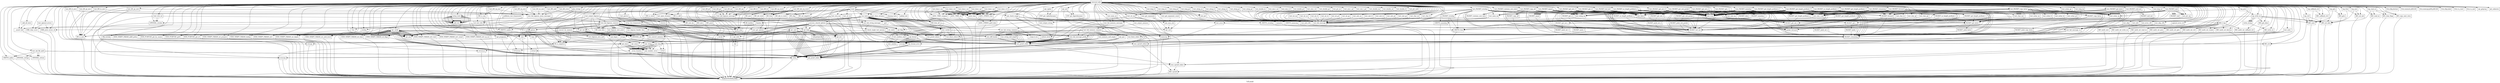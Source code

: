 digraph "Call graph" {
	label="Call graph";

	Node0x55e5b08784d0 [shape=record,label="{external node}"];
	Node0x55e5b08784d0 -> Node0x55e5b08b1500;
	Node0x55e5b08784d0 -> Node0x55e5b08b3000;
	Node0x55e5b08784d0 -> Node0x55e5b08b40b0;
	Node0x55e5b08784d0 -> Node0x55e5b08fcaa0;
	Node0x55e5b08784d0 -> Node0x55e5b088c070;
	Node0x55e5b08784d0 -> Node0x55e5b088c0a0;
	Node0x55e5b08784d0 -> Node0x55e5b088c230;
	Node0x55e5b08784d0 -> Node0x55e5b088c310;
	Node0x55e5b08784d0 -> Node0x55e5b088c460;
	Node0x55e5b08784d0 -> Node0x55e5b088c5b0;
	Node0x55e5b08784d0 -> Node0x55e5b088c8a0;
	Node0x55e5b08784d0 -> Node0x55e5b09cd2b0;
	Node0x55e5b08784d0 -> Node0x55e5b09cd5a0;
	Node0x55e5b08784d0 -> Node0x55e5b09cdca0;
	Node0x55e5b08784d0 -> Node0x55e5b09cddf0;
	Node0x55e5b08784d0 -> Node0x55e5b09cdf40;
	Node0x55e5b08784d0 -> Node0x55e5b0ba4be0;
	Node0x55e5b08784d0 -> Node0x55e5b0ba51b0;
	Node0x55e5b08784d0 -> Node0x55e5b08f6b10;
	Node0x55e5b08784d0 -> Node0x55e5b08f6bf0;
	Node0x55e5b08784d0 -> Node0x55e5b08f6c20;
	Node0x55e5b08784d0 -> Node0x55e5b08f7160;
	Node0x55e5b08784d0 -> Node0x55e5b08f7450;
	Node0x55e5b08784d0 -> Node0x55e5b08f7740;
	Node0x55e5b08784d0 -> Node0x55e5b08f7a30;
	Node0x55e5b08784d0 -> Node0x55e5b08f7d20;
	Node0x55e5b08784d0 -> Node0x55e5b08f7d50;
	Node0x55e5b08784d0 -> Node0x55e5b08f8100;
	Node0x55e5b08784d0 -> Node0x55e5b0ba5290;
	Node0x55e5b08784d0 -> Node0x55e5b08f8480;
	Node0x55e5b08784d0 -> Node0x55e5b0ba5140;
	Node0x55e5b08784d0 -> Node0x55e5b08f82c0;
	Node0x55e5b08784d0 -> Node0x55e5b08f8510;
	Node0x55e5b08784d0 -> Node0x55e5b08f8a70;
	Node0x55e5b08784d0 -> Node0x55e5b08b2fd0;
	Node0x55e5b08784d0 -> Node0x55e5b08efa80;
	Node0x55e5b08784d0 -> Node0x55e5b08efb50;
	Node0x55e5b08784d0 -> Node0x55e5b08efbf0;
	Node0x55e5b08784d0 -> Node0x55e5b08efc60;
	Node0x55e5b08784d0 -> Node0x55e5b08efcd0;
	Node0x55e5b08784d0 -> Node0x55e5b08efd00;
	Node0x55e5b08784d0 -> Node0x55e5b08f0040;
	Node0x55e5b08784d0 -> Node0x55e5b08f0230;
	Node0x55e5b08784d0 -> Node0x55e5b08f02a0;
	Node0x55e5b08784d0 -> Node0x55e5b08f0340;
	Node0x55e5b08784d0 -> Node0x55e5b08f03e0;
	Node0x55e5b08784d0 -> Node0x55e5b08f0480;
	Node0x55e5b08784d0 -> Node0x55e5b08f0d70;
	Node0x55e5b08784d0 -> Node0x55e5b08f0e10;
	Node0x55e5b08784d0 -> Node0x55e5b08f0eb0;
	Node0x55e5b08784d0 -> Node0x55e5b08f0f20;
	Node0x55e5b08784d0 -> Node0x55e5b08f0f90;
	Node0x55e5b08784d0 -> Node0x55e5b08f1200;
	Node0x55e5b08784d0 -> Node0x55e5b08f12a0;
	Node0x55e5b08784d0 -> Node0x55e5b08f1350;
	Node0x55e5b08784d0 -> Node0x55e5b08f1530;
	Node0x55e5b08784d0 -> Node0x55e5b08f1560;
	Node0x55e5b08784d0 -> Node0x55e5b08f1610;
	Node0x55e5b08784d0 -> Node0x55e5b08f1790;
	Node0x55e5b08784d0 -> Node0x55e5b08f1890;
	Node0x55e5b08784d0 -> Node0x55e5b08f1e50;
	Node0x55e5b08784d0 -> Node0x55e5b08f1f60;
	Node0x55e5b08784d0 -> Node0x55e5b08f2070;
	Node0x55e5b08784d0 -> Node0x55e5b08f1b60;
	Node0x55e5b08784d0 -> Node0x55e5b08f20a0;
	Node0x55e5b08784d0 -> Node0x55e5b08f0070;
	Node0x55e5b08784d0 -> Node0x55e5b08f0fc0;
	Node0x55e5b08784d0 -> Node0x55e5b08f0520;
	Node0x55e5b08784d0 -> Node0x55e5b08f0190;
	Node0x55e5b08784d0 -> Node0x55e5b08f1930;
	Node0x55e5b08784d0 -> Node0x55e5b08eff00;
	Node0x55e5b08784d0 -> Node0x55e5b08ef320;
	Node0x55e5b08784d0 -> Node0x55e5b08ef350;
	Node0x55e5b08784d0 -> Node0x55e5b08ef4f0;
	Node0x55e5b08784d0 -> Node0x55e5b08ef5d0;
	Node0x55e5b08784d0 -> Node0x55e5b08ef600;
	Node0x55e5b08784d0 -> Node0x55e5b08ef670;
	Node0x55e5b08784d0 -> Node0x55e5b08ef770;
	Node0x55e5b08784d0 -> Node0x55e5b08ef810;
	Node0x55e5b08784d0 -> Node0x55e5b08ef990;
	Node0x55e5b08784d0 -> Node0x55e5b08ef9c0;
	Node0x55e5b08784d0 -> Node0x55e5b08a6cd0;
	Node0x55e5b08784d0 -> Node0x55e5b08a6d00;
	Node0x55e5b08784d0 -> Node0x55e5b08a6d70;
	Node0x55e5b08784d0 -> Node0x55e5b08a6f40;
	Node0x55e5b08784d0 -> Node0x55e5b08a6fe0;
	Node0x55e5b08784d0 -> Node0x55e5b08a7080;
	Node0x55e5b08784d0 -> Node0x55e5b08a7120;
	Node0x55e5b08784d0 -> Node0x55e5b08a71c0;
	Node0x55e5b08784d0 -> Node0x55e5b088c3f0;
	Node0x55e5b08784d0 -> Node0x55e5b08a7290;
	Node0x55e5b08784d0 -> Node0x55e5b08a7330;
	Node0x55e5b08784d0 -> Node0x55e5b08a73d0;
	Node0x55e5b08784d0 -> Node0x55e5b08a7470;
	Node0x55e5b08784d0 -> Node0x55e5b08a7510;
	Node0x55e5b08784d0 -> Node0x55e5b09cded0;
	Node0x55e5b08784d0 -> Node0x55e5b08a75e0;
	Node0x55e5b08784d0 -> Node0x55e5b08a7680;
	Node0x55e5b08784d0 -> Node0x55e5b08a7720;
	Node0x55e5b08784d0 -> Node0x55e5b08a77c0;
	Node0x55e5b08784d0 -> Node0x55e5b08a7860;
	Node0x55e5b08784d0 -> Node0x55e5b09cdd80;
	Node0x55e5b08784d0 -> Node0x55e5b08a7930;
	Node0x55e5b08784d0 -> Node0x55e5b08a79d0;
	Node0x55e5b08784d0 -> Node0x55e5b08a7a70;
	Node0x55e5b08784d0 -> Node0x55e5b08a7b10;
	Node0x55e5b08784d0 -> Node0x55e5b08a7bb0;
	Node0x55e5b08784d0 -> Node0x55e5b08a7c50;
	Node0x55e5b08784d0 -> Node0x55e5b08a7cf0;
	Node0x55e5b08784d0 -> Node0x55e5b08a7d90;
	Node0x55e5b08784d0 -> Node0x55e5b08a7e30;
	Node0x55e5b08784d0 -> Node0x55e5b08a7ed0;
	Node0x55e5b08784d0 -> Node0x55e5b08a7f70;
	Node0x55e5b08784d0 -> Node0x55e5b088c540;
	Node0x55e5b08784d0 -> Node0x55e5b08a8040;
	Node0x55e5b08784d0 -> Node0x55e5b08a80e0;
	Node0x55e5b08784d0 -> Node0x55e5b08a8180;
	Node0x55e5b08784d0 -> Node0x55e5b08a8220;
	Node0x55e5b08784d0 -> Node0x55e5b08a82c0;
	Node0x55e5b08784d0 -> Node0x55e5b08fc9c0;
	Node0x55e5b08784d0 -> Node0x55e5b08a8390;
	Node0x55e5b08784d0 -> Node0x55e5b08a8430;
	Node0x55e5b08784d0 -> Node0x55e5b08a84d0;
	Node0x55e5b08784d0 -> Node0x55e5b08a8570;
	Node0x55e5b08784d0 -> Node0x55e5b08a8610;
	Node0x55e5b08784d0 -> Node0x55e5b08a86b0;
	Node0x55e5b08784d0 -> Node0x55e5b08a8750;
	Node0x55e5b08784d0 -> Node0x55e5b08a87f0;
	Node0x55e5b08784d0 -> Node0x55e5b08a8890;
	Node0x55e5b08784d0 -> Node0x55e5b08f2210;
	Node0x55e5b08784d0 -> Node0x55e5b08f22b0;
	Node0x55e5b08784d0 -> Node0x55e5b088c1c0;
	Node0x55e5b08784d0 -> Node0x55e5b08f2380;
	Node0x55e5b08784d0 -> Node0x55e5b08f2420;
	Node0x55e5b08784d0 -> Node0x55e5b08f1230;
	Node0x55e5b08784d0 -> Node0x55e5b08b3110;
	Node0x55e5b08784d0 -> Node0x55e5b08fca30;
	Node0x55e5b08784d0 -> Node0x55e5b0ba5580;
	Node0x55e5b08784d0 -> Node0x55e5b08f26a0;
	Node0x55e5b08784d0 -> Node0x55e5b0ba5300;
	Node0x55e5b08784d0 -> Node0x55e5b08f26d0;
	Node0x55e5b08784d0 -> Node0x55e5b08f2840;
	Node0x55e5b08784d0 -> Node0x55e5b08f2970;
	Node0x55e5b08784d0 -> Node0x55e5b09ce020;
	Node0x55e5b08784d0 -> Node0x55e5b08f29a0;
	Node0x55e5b08784d0 -> Node0x55e5b08f2b80;
	Node0x55e5b08784d0 -> Node0x55e5b08f2bb0;
	Node0x55e5b08784d0 -> Node0x55e5b08f2cb0;
	Node0x55e5b08784d0 -> Node0x55e5b08f2e10;
	Node0x55e5b08784d0 -> Node0x55e5b08f2e80;
	Node0x55e5b08784d0 -> Node0x55e5b08f2fe0;
	Node0x55e5b08784d0 -> Node0x55e5b08f3010;
	Node0x55e5b08784d0 -> Node0x55e5b08f30d0;
	Node0x55e5b08784d0 -> Node0x55e5b08aa8d0;
	Node0x55e5b08784d0 -> Node0x55e5b08aa9d0;
	Node0x55e5b08784d0 -> Node0x55e5b08aab50;
	Node0x55e5b08784d0 -> Node0x55e5b08aab80;
	Node0x55e5b08784d0 -> Node0x55e5b08aabf0;
	Node0x55e5b08784d0 -> Node0x55e5b08aad40;
	Node0x55e5b08784d0 -> Node0x55e5b08aadb0;
	Node0x55e5b08784d0 -> Node0x55e5b08aaf00;
	Node0x55e5b08784d0 -> Node0x55e5b08aaf70;
	Node0x55e5b08784d0 -> Node0x55e5b08ab100;
	Node0x55e5b08784d0 -> Node0x55e5b08ab1a0;
	Node0x55e5b08784d0 -> Node0x55e5b08ab210;
	Node0x55e5b08784d0 -> Node0x55e5b08ab300;
	Node0x55e5b08784d0 -> Node0x55e5b08ab330;
	Node0x55e5b08784d0 -> Node0x55e5b08ab430;
	Node0x55e5b08784d0 -> Node0x55e5b08ab4d0;
	Node0x55e5b08784d0 -> Node0x55e5b08ab460;
	Node0x55e5b08784d0 -> Node0x55e5b08ab660;
	Node0x55e5b08784d0 -> Node0x55e5b08ab8a0;
	Node0x55e5b08784d0 -> Node0x55e5b08ab910;
	Node0x55e5b08784d0 -> Node0x55e5b08ab940;
	Node0x55e5b08784d0 -> Node0x55e5b08ab9f0;
	Node0x55e5b08784d0 -> Node0x55e5b08abc00;
	Node0x55e5b08784d0 -> Node0x55e5b08abc70;
	Node0x55e5b08784d0 -> Node0x55e5b08abca0;
	Node0x55e5b08784d0 -> Node0x55e5b08abed0;
	Node0x55e5b08784d0 -> Node0x55e5b08abfa0;
	Node0x55e5b08784d0 -> Node0x55e5b08ac0a0;
	Node0x55e5b08784d0 -> Node0x55e5b08ac0d0;
	Node0x55e5b08784d0 -> Node0x55e5b08ac250;
	Node0x55e5b08784d0 -> Node0x55e5b08ac3d0;
	Node0x55e5b08784d0 -> Node0x55e5b08ac550;
	Node0x55e5b08784d0 -> Node0x55e5b08ac6d0;
	Node0x55e5b08784d0 -> Node0x55e5b08ac8c0;
	Node0x55e5b08784d0 -> Node0x55e5b08ac930;
	Node0x55e5b08784d0 -> Node0x55e5b08eff70;
	Node0x55e5b08784d0 -> Node0x55e5b08f0980;
	Node0x55e5b08784d0 -> Node0x55e5b08ac960;
	Node0x55e5b08784d0 -> Node0x55e5b08acd40;
	Node0x55e5b08784d0 -> Node0x55e5b08acdb0;
	Node0x55e5b08784d0 -> Node0x55e5b08ad510;
	Node0x55e5b08784d0 -> Node0x55e5b08ad5b0;
	Node0x55e5b08784d0 -> Node0x55e5b08ad620;
	Node0x55e5b08784d0 -> Node0x55e5b08ad710;
	Node0x55e5b08784d0 -> Node0x55e5b08f0bb0;
	Node0x55e5b08784d0 -> Node0x55e5b08ad740;
	Node0x55e5b08784d0 -> Node0x55e5b08ad800;
	Node0x55e5b08784d0 -> Node0x55e5b08ad9f0;
	Node0x55e5b08784d0 -> Node0x55e5b08ada60;
	Node0x55e5b08784d0 -> Node0x55e5b090f370;
	Node0x55e5b08784d0 -> Node0x55e5b090f3a0;
	Node0x55e5b08784d0 -> Node0x55e5b090f590;
	Node0x55e5b08784d0 -> Node0x55e5b090f5c0;
	Node0x55e5b08784d0 -> Node0x55e5b090f7b0;
	Node0x55e5b08784d0 -> Node0x55e5b08f0b40;
	Node0x55e5b08784d0 -> Node0x55e5b090f7e0;
	Node0x55e5b08784d0 -> Node0x55e5b090f9a0;
	Node0x55e5b08784d0 -> Node0x55e5b090fa10;
	Node0x55e5b08784d0 -> Node0x55e5b090fa80;
	Node0x55e5b08784d0 -> Node0x55e5b090faf0;
	Node0x55e5b08784d0 -> Node0x55e5b090fb60;
	Node0x55e5b08784d0 -> Node0x55e5b08adba0;
	Node0x55e5b08784d0 -> Node0x55e5b090ffe0;
	Node0x55e5b08784d0 -> Node0x55e5b0910050;
	Node0x55e5b08784d0 -> Node0x55e5b09100c0;
	Node0x55e5b08784d0 -> Node0x55e5b0910130;
	Node0x55e5b08784d0 -> Node0x55e5b09109b0;
	Node0x55e5b08784d0 -> Node0x55e5b0910a20;
	Node0x55e5b08784d0 -> Node0x55e5b0910a90;
	Node0x55e5b08784d0 -> Node0x55e5b0910b00;
	Node0x55e5b08784d0 -> Node0x55e5b08f0a20;
	Node0x55e5b08784d0 -> Node0x55e5b0910e70;
	Node0x55e5b08784d0 -> Node0x55e5b0910e00;
	Node0x55e5b08784d0 -> Node0x55e5b0910f50;
	Node0x55e5b08784d0 -> Node0x55e5b08f0ad0;
	Node0x55e5b08784d0 -> Node0x55e5b0911020;
	Node0x55e5b08784d0 -> Node0x55e5b08f1fd0;
	Node0x55e5b08784d0 -> Node0x55e5b08f1ec0;
	Node0x55e5b08784d0 -> Node0x55e5b08f09b0;
	Node0x55e5b08784d0 -> Node0x55e5b08f1900;
	Node0x55e5b08784d0 -> Node0x55e5b0911080;
	Node0x55e5b08784d0 -> Node0x55e5b0911210;
	Node0x55e5b08784d0 -> Node0x55e5b0911280;
	Node0x55e5b08784d0 -> Node0x55e5b08f1de0;
	Node0x55e5b08784d0 -> Node0x55e5b0911380;
	Node0x55e5b08784d0 -> Node0x55e5b08f0c50;
	Node0x55e5b08784d0 -> Node0x55e5b0911420;
	Node0x55e5b08784d0 -> Node0x55e5b08f31f0;
	Node0x55e5b08784d0 -> Node0x55e5b08f0120;
	Node0x55e5b08784d0 -> Node0x55e5b0911520;
	Node0x55e5b08784d0 -> Node0x55e5b08f0cc0;
	Node0x55e5b08784d0 -> Node0x55e5b0911620;
	Node0x55e5b08784d0 -> Node0x55e5b08f2510;
	Node0x55e5b08784d0 -> Node0x55e5b09119c0;
	Node0x55e5b08784d0 -> Node0x55e5b09120d0;
	Node0x55e5b08784d0 -> Node0x55e5b08f2d50;
	Node0x55e5b08784d0 -> Node0x55e5b0912260;
	Node0x55e5b08784d0 -> Node0x55e5b09123d0;
	Node0x55e5b08784d0 -> Node0x55e5b08f2f20;
	Node0x55e5b08784d0 -> Node0x55e5b0912a70;
	Node0x55e5b08784d0 -> Node0x55e5b0912ae0;
	Node0x55e5b08784d0 -> Node0x55e5b08f2b10;
	Node0x55e5b08784d0 -> Node0x55e5b0912d50;
	Node0x55e5b08784d0 -> Node0x55e5b08f19a0;
	Node0x55e5b08784d0 -> Node0x55e5b0911160;
	Node0x55e5b08784d0 -> Node0x55e5b08a8900;
	Node0x55e5b08784d0 -> Node0x55e5b08a8f80;
	Node0x55e5b08784d0 -> Node0x55e5b08a89a0;
	Node0x55e5b08784d0 -> Node0x55e5b08a91e0;
	Node0x55e5b08784d0 -> Node0x55e5b08a8930;
	Node0x55e5b08784d0 -> Node0x55e5b08a93d0;
	Node0x55e5b08784d0 -> Node0x55e5b08a8aa0;
	Node0x55e5b08784d0 -> Node0x55e5b08a9470;
	Node0x55e5b08784d0 -> Node0x55e5b08a8b10;
	Node0x55e5b08784d0 -> Node0x55e5b08a95d0;
	Node0x55e5b08784d0 -> Node0x55e5b08a8b80;
	Node0x55e5b08784d0 -> Node0x55e5b08a9750;
	Node0x55e5b08784d0 -> Node0x55e5b08a8bf0;
	Node0x55e5b08784d0 -> Node0x55e5b08a9860;
	Node0x55e5b08784d0 -> Node0x55e5b08a8c60;
	Node0x55e5b08784d0 -> Node0x55e5b08a9950;
	Node0x55e5b08784d0 -> Node0x55e5b08a8cd0;
	Node0x55e5b08784d0 -> Node0x55e5b08a8ff0;
	Node0x55e5b08784d0 -> Node0x55e5b08a99f0;
	Node0x55e5b08784d0 -> Node0x55e5b08a9020;
	Node0x55e5b08784d0 -> Node0x55e5b08a97f0;
	Node0x55e5b08784d0 -> Node0x55e5b08a9510;
	Node0x55e5b08784d0 -> Node0x55e5b08a9280;
	Node0x55e5b08784d0 -> Node0x55e5b08a9210;
	Node0x55e5b08784d0 -> Node0x55e5b08a9330;
	Node0x55e5b08784d0 -> Node0x55e5b08a9090;
	Node0x55e5b08784d0 -> Node0x55e5b08a9c60;
	Node0x55e5b08b3000 [shape=record,label="{llvm.dbg.declare}"];
	Node0x55e5b08b1500 [shape=record,label="{setup_tests}"];
	Node0x55e5b08b1500 -> Node0x55e5b08b2fd0;
	Node0x55e5b08b1500 -> Node0x55e5b08b2fd0;
	Node0x55e5b08b1500 -> Node0x55e5b08b2fd0;
	Node0x55e5b08b1500 -> Node0x55e5b08b2fd0;
	Node0x55e5b08b1500 -> Node0x55e5b08b2fd0;
	Node0x55e5b08b1500 -> Node0x55e5b08b2fd0;
	Node0x55e5b08b1500 -> Node0x55e5b08b2fd0;
	Node0x55e5b08b1500 -> Node0x55e5b08b2fd0;
	Node0x55e5b08b1500 -> Node0x55e5b08b2fd0;
	Node0x55e5b08b1500 -> Node0x55e5b08b2fd0;
	Node0x55e5b08b1500 -> Node0x55e5b08b2fd0;
	Node0x55e5b08b1500 -> Node0x55e5b08b2fd0;
	Node0x55e5b08b1500 -> Node0x55e5b08b2fd0;
	Node0x55e5b08b1500 -> Node0x55e5b08b2fd0;
	Node0x55e5b08b1500 -> Node0x55e5b08b2fd0;
	Node0x55e5b08b1500 -> Node0x55e5b08b2fd0;
	Node0x55e5b08b1500 -> Node0x55e5b08b2fd0;
	Node0x55e5b08b1500 -> Node0x55e5b08b2fd0;
	Node0x55e5b08b1500 -> Node0x55e5b08b2fd0;
	Node0x55e5b08b1500 -> Node0x55e5b08b2fd0;
	Node0x55e5b08b1500 -> Node0x55e5b08b2fd0;
	Node0x55e5b08b1500 -> Node0x55e5b08b2fd0;
	Node0x55e5b08b1500 -> Node0x55e5b08b2fd0;
	Node0x55e5b08b40b0 [shape=record,label="{test_PACKET_buf_init}"];
	Node0x55e5b08b40b0 -> Node0x55e5b08b3070;
	Node0x55e5b08b40b0 -> Node0x55e5b08b3110;
	Node0x55e5b08b40b0 -> Node0x55e5b08b30a0;
	Node0x55e5b08b40b0 -> Node0x55e5b08fc9c0;
	Node0x55e5b08b40b0 -> Node0x55e5b08b3070;
	Node0x55e5b08b40b0 -> Node0x55e5b08b3110;
	Node0x55e5b08b40b0 -> Node0x55e5b08b30a0;
	Node0x55e5b08b40b0 -> Node0x55e5b08fc9c0;
	Node0x55e5b08b40b0 -> Node0x55e5b08b3070;
	Node0x55e5b08b40b0 -> Node0x55e5b08fca30;
	Node0x55e5b08fcaa0 [shape=record,label="{test_PACKET_null_init}"];
	Node0x55e5b08fcaa0 -> Node0x55e5b088bf90;
	Node0x55e5b08fcaa0 -> Node0x55e5b08b30a0;
	Node0x55e5b08fcaa0 -> Node0x55e5b08fc9c0;
	Node0x55e5b08fcaa0 -> Node0x55e5b088bfc0;
	Node0x55e5b08fcaa0 -> Node0x55e5b08fca30;
	Node0x55e5b08b30a0 [shape=record,label="{PACKET_remaining}"];
	Node0x55e5b08f7d50 [shape=record,label="{llvm.memcpy.p0i8.p0i8.i64}"];
	Node0x55e5b088c5e0 [shape=record,label="{PACKET_get_net_2}"];
	Node0x55e5b088c5e0 -> Node0x55e5b08f7e00;
	Node0x55e5b088c5e0 -> Node0x55e5b08f7ea0;
	Node0x55e5b09cdcd0 [shape=record,label="{PACKET_get_bytes}"];
	Node0x55e5b09cdcd0 -> Node0x55e5b08f7e30;
	Node0x55e5b09cdcd0 -> Node0x55e5b08f7ea0;
	Node0x55e5b08f7e30 [shape=record,label="{PACKET_peek_bytes}"];
	Node0x55e5b08f7e30 -> Node0x55e5b08b30a0;
	Node0x55e5b08f7ea0 [shape=record,label="{packet_forward}"];
	Node0x55e5b08f7e00 [shape=record,label="{PACKET_peek_net_2}"];
	Node0x55e5b08f7e00 -> Node0x55e5b08b30a0;
	Node0x55e5b08f7770 [shape=record,label="{PACKET_as_length_prefixed_1}"];
	Node0x55e5b08f7770 -> Node0x55e5b088c340;
	Node0x55e5b08f7770 -> Node0x55e5b09cdcd0;
	Node0x55e5b08f7770 -> Node0x55e5b08b30a0;
	Node0x55e5b088c340 [shape=record,label="{PACKET_get_1}"];
	Node0x55e5b088c340 -> Node0x55e5b08f7f70;
	Node0x55e5b088c340 -> Node0x55e5b08f7ea0;
	Node0x55e5b08f7f70 [shape=record,label="{PACKET_peek_1}"];
	Node0x55e5b08f7f70 -> Node0x55e5b08b30a0;
	Node0x55e5b08f7480 [shape=record,label="{PACKET_get_length_prefixed_3}"];
	Node0x55e5b08f7480 -> Node0x55e5b09cd030;
	Node0x55e5b08f7480 -> Node0x55e5b09cdcd0;
	Node0x55e5b09cd030 [shape=record,label="{PACKET_get_net_3}"];
	Node0x55e5b09cd030 -> Node0x55e5b08f8010;
	Node0x55e5b09cd030 -> Node0x55e5b08f7ea0;
	Node0x55e5b08f8010 [shape=record,label="{PACKET_peek_net_3}"];
	Node0x55e5b08f8010 -> Node0x55e5b08b30a0;
	Node0x55e5b08f7190 [shape=record,label="{PACKET_get_length_prefixed_2}"];
	Node0x55e5b08f7190 -> Node0x55e5b088c5e0;
	Node0x55e5b08f7190 -> Node0x55e5b09cdcd0;
	Node0x55e5b08f6ea0 [shape=record,label="{PACKET_get_length_prefixed_1}"];
	Node0x55e5b08f6ea0 -> Node0x55e5b088c340;
	Node0x55e5b08f6ea0 -> Node0x55e5b09cdcd0;
	Node0x55e5b088bfc0 [shape=record,label="{PACKET_forward}"];
	Node0x55e5b088bfc0 -> Node0x55e5b08b30a0;
	Node0x55e5b088bfc0 -> Node0x55e5b08f7ea0;
	Node0x55e5b08f6b40 [shape=record,label="{PACKET_contains_zero_byte}"];
	Node0x55e5b08f6b40 -> Node0x55e5b08f8100;
	Node0x55e5b08f8100 [shape=record,label="{memchr}"];
	Node0x55e5b08f8100 -> Node0x55e5b0ba3660;
	Node0x55e5b0ba51e0 [shape=record,label="{PACKET_strndup}"];
	Node0x55e5b0ba51e0 -> Node0x55e5b0ba5140;
	Node0x55e5b0ba51e0 -> Node0x55e5b08b30a0;
	Node0x55e5b0ba51e0 -> Node0x55e5b08f82c0;
	Node0x55e5b0ba5290 [shape=record,label="{strlen}"];
	Node0x55e5b0ba5290 -> Node0x55e5b0ba3660;
	Node0x55e5b08f8480 [shape=record,label="{llvm.dbg.label}"];
	Node0x55e5b0ba5140 [shape=record,label="{CRYPTO_free}"];
	Node0x55e5b0ba5140 -> Node0x55e5b0ba3660;
	Node0x55e5b08f82c0 [shape=record,label="{CRYPTO_strndup}"];
	Node0x55e5b08f82c0 -> Node0x55e5b0ba3660;
	Node0x55e5b0ba5020 [shape=record,label="{PACKET_memdup}"];
	Node0x55e5b0ba5020 -> Node0x55e5b0ba5140;
	Node0x55e5b0ba5020 -> Node0x55e5b08b30a0;
	Node0x55e5b0ba5020 -> Node0x55e5b08f8510;
	Node0x55e5b0ba50d0 [shape=record,label="{PACKET_data}"];
	Node0x55e5b08f8510 [shape=record,label="{CRYPTO_memdup}"];
	Node0x55e5b08f8510 -> Node0x55e5b0ba3660;
	Node0x55e5b08a8180 [shape=record,label="{test_ulong_le}"];
	Node0x55e5b08a8180 -> Node0x55e5b08a6e70;
	Node0x55e5b08a8220 [shape=record,label="{test_ulong_gt}"];
	Node0x55e5b08a8220 -> Node0x55e5b08a6e70;
	Node0x55e5b08a82c0 [shape=record,label="{test_ulong_ge}"];
	Node0x55e5b08a82c0 -> Node0x55e5b08a6e70;
	Node0x55e5b08fc9c0 [shape=record,label="{test_size_t_eq}"];
	Node0x55e5b08fc9c0 -> Node0x55e5b08a6e70;
	Node0x55e5b08a8390 [shape=record,label="{test_size_t_ne}"];
	Node0x55e5b08a8390 -> Node0x55e5b08a6e70;
	Node0x55e5b08a8430 [shape=record,label="{test_size_t_lt}"];
	Node0x55e5b08a8430 -> Node0x55e5b08a6e70;
	Node0x55e5b08a84d0 [shape=record,label="{test_size_t_le}"];
	Node0x55e5b08a84d0 -> Node0x55e5b08a6e70;
	Node0x55e5b08a8570 [shape=record,label="{test_size_t_gt}"];
	Node0x55e5b08a8570 -> Node0x55e5b08a6e70;
	Node0x55e5b09cd2b0 [shape=record,label="{test_PACKET_get_net_4}"];
	Node0x55e5b09cd2b0 -> Node0x55e5b08b3070;
	Node0x55e5b09cd2b0 -> Node0x55e5b08b3110;
	Node0x55e5b09cd2b0 -> Node0x55e5b09cd2e0;
	Node0x55e5b09cd2b0 -> Node0x55e5b08b3110;
	Node0x55e5b09cd2b0 -> Node0x55e5b088c540;
	Node0x55e5b09cd2b0 -> Node0x55e5b088bfc0;
	Node0x55e5b09cd2b0 -> Node0x55e5b08b3110;
	Node0x55e5b09cd2b0 -> Node0x55e5b09cd2e0;
	Node0x55e5b09cd2b0 -> Node0x55e5b08b3110;
	Node0x55e5b09cd2b0 -> Node0x55e5b088c540;
	Node0x55e5b09cd2b0 -> Node0x55e5b09cd2e0;
	Node0x55e5b09cd2b0 -> Node0x55e5b08fca30;
	Node0x55e5b09cd5a0 [shape=record,label="{test_PACKET_get_sub_packet}"];
	Node0x55e5b09cd5a0 -> Node0x55e5b08b3070;
	Node0x55e5b09cd5a0 -> Node0x55e5b08b3110;
	Node0x55e5b09cd5a0 -> Node0x55e5b09cd5d0;
	Node0x55e5b09cd5a0 -> Node0x55e5b08b3110;
	Node0x55e5b09cd5a0 -> Node0x55e5b09cd2e0;
	Node0x55e5b09cd5a0 -> Node0x55e5b08b3110;
	Node0x55e5b09cd5a0 -> Node0x55e5b088c540;
	Node0x55e5b09cd5a0 -> Node0x55e5b08b30a0;
	Node0x55e5b09cd5a0 -> Node0x55e5b08fc9c0;
	Node0x55e5b09cd5a0 -> Node0x55e5b088bfc0;
	Node0x55e5b09cd5a0 -> Node0x55e5b08b3110;
	Node0x55e5b09cd5a0 -> Node0x55e5b09cd5d0;
	Node0x55e5b09cd5a0 -> Node0x55e5b08b3110;
	Node0x55e5b09cd5a0 -> Node0x55e5b09cd2e0;
	Node0x55e5b09cd5a0 -> Node0x55e5b08b3110;
	Node0x55e5b09cd5a0 -> Node0x55e5b088c540;
	Node0x55e5b09cd5a0 -> Node0x55e5b08b30a0;
	Node0x55e5b09cd5a0 -> Node0x55e5b08fc9c0;
	Node0x55e5b09cd5a0 -> Node0x55e5b09cd5d0;
	Node0x55e5b09cd5a0 -> Node0x55e5b08fca30;
	Node0x55e5b09cdca0 [shape=record,label="{test_PACKET_get_bytes}"];
	Node0x55e5b09cdca0 -> Node0x55e5b08b3070;
	Node0x55e5b09cdca0 -> Node0x55e5b08b3110;
	Node0x55e5b09cdca0 -> Node0x55e5b09cdcd0;
	Node0x55e5b09cdca0 -> Node0x55e5b08b3110;
	Node0x55e5b09cdca0 -> Node0x55e5b09cdd80;
	Node0x55e5b09cdca0 -> Node0x55e5b09cdd80;
	Node0x55e5b09cdca0 -> Node0x55e5b09cdd80;
	Node0x55e5b09cdca0 -> Node0x55e5b09cdd80;
	Node0x55e5b09cdca0 -> Node0x55e5b08b30a0;
	Node0x55e5b09cdca0 -> Node0x55e5b08fc9c0;
	Node0x55e5b09cdca0 -> Node0x55e5b088bfc0;
	Node0x55e5b09cdca0 -> Node0x55e5b08b3110;
	Node0x55e5b09cdca0 -> Node0x55e5b09cdcd0;
	Node0x55e5b09cdca0 -> Node0x55e5b08b3110;
	Node0x55e5b09cdca0 -> Node0x55e5b09cdd80;
	Node0x55e5b09cdca0 -> Node0x55e5b09cdd80;
	Node0x55e5b09cdca0 -> Node0x55e5b09cdd80;
	Node0x55e5b09cdca0 -> Node0x55e5b09cdd80;
	Node0x55e5b09cdca0 -> Node0x55e5b08b30a0;
	Node0x55e5b09cdca0 -> Node0x55e5b08fca30;
	Node0x55e5b09cddf0 [shape=record,label="{test_PACKET_copy_bytes}"];
	Node0x55e5b09cddf0 -> Node0x55e5b08b3070;
	Node0x55e5b09cddf0 -> Node0x55e5b08b3110;
	Node0x55e5b09cddf0 -> Node0x55e5b09cde20;
	Node0x55e5b09cddf0 -> Node0x55e5b08b3110;
	Node0x55e5b09cddf0 -> Node0x55e5b09cded0;
	Node0x55e5b09cddf0 -> Node0x55e5b09cded0;
	Node0x55e5b09cddf0 -> Node0x55e5b09cded0;
	Node0x55e5b09cddf0 -> Node0x55e5b09cded0;
	Node0x55e5b09cddf0 -> Node0x55e5b08b30a0;
	Node0x55e5b09cddf0 -> Node0x55e5b08fc9c0;
	Node0x55e5b09cddf0 -> Node0x55e5b088bfc0;
	Node0x55e5b09cddf0 -> Node0x55e5b08b3110;
	Node0x55e5b09cddf0 -> Node0x55e5b09cde20;
	Node0x55e5b09cddf0 -> Node0x55e5b08b3110;
	Node0x55e5b09cddf0 -> Node0x55e5b09cdd80;
	Node0x55e5b09cddf0 -> Node0x55e5b09cdd80;
	Node0x55e5b09cddf0 -> Node0x55e5b09cdd80;
	Node0x55e5b09cddf0 -> Node0x55e5b09cdd80;
	Node0x55e5b09cddf0 -> Node0x55e5b08b30a0;
	Node0x55e5b09cddf0 -> Node0x55e5b08fca30;
	Node0x55e5b09cdf40 [shape=record,label="{test_PACKET_copy_all}"];
	Node0x55e5b09cdf40 -> Node0x55e5b08b3070;
	Node0x55e5b09cdf40 -> Node0x55e5b08b3110;
	Node0x55e5b09cdf40 -> Node0x55e5b09cdf70;
	Node0x55e5b09cdf40 -> Node0x55e5b08b3110;
	Node0x55e5b09cdf40 -> Node0x55e5b08fc9c0;
	Node0x55e5b09cdf40 -> Node0x55e5b09ce020;
	Node0x55e5b09cdf40 -> Node0x55e5b08b30a0;
	Node0x55e5b09cdf40 -> Node0x55e5b08fc9c0;
	Node0x55e5b09cdf40 -> Node0x55e5b09cdf70;
	Node0x55e5b09cdf40 -> Node0x55e5b08fca30;
	Node0x55e5b0ba4be0 [shape=record,label="{test_PACKET_memdup}"];
	Node0x55e5b0ba4be0 -> Node0x55e5b08b3070;
	Node0x55e5b0ba4be0 -> Node0x55e5b08b3110;
	Node0x55e5b0ba4be0 -> Node0x55e5b0ba5020;
	Node0x55e5b0ba4be0 -> Node0x55e5b08b3110;
	Node0x55e5b0ba4be0 -> Node0x55e5b08fc9c0;
	Node0x55e5b0ba4be0 -> Node0x55e5b0ba50d0;
	Node0x55e5b0ba4be0 -> Node0x55e5b09ce020;
	Node0x55e5b0ba4be0 -> Node0x55e5b088bfc0;
	Node0x55e5b0ba4be0 -> Node0x55e5b08b3110;
	Node0x55e5b0ba4be0 -> Node0x55e5b0ba5020;
	Node0x55e5b0ba4be0 -> Node0x55e5b08b3110;
	Node0x55e5b0ba4be0 -> Node0x55e5b08fc9c0;
	Node0x55e5b0ba4be0 -> Node0x55e5b0ba50d0;
	Node0x55e5b0ba4be0 -> Node0x55e5b09ce020;
	Node0x55e5b0ba4be0 -> Node0x55e5b0ba5140;
	Node0x55e5b0ba51b0 [shape=record,label="{test_PACKET_strndup}"];
	Node0x55e5b0ba51b0 -> Node0x55e5b08b3070;
	Node0x55e5b0ba51b0 -> Node0x55e5b08b3110;
	Node0x55e5b0ba51b0 -> Node0x55e5b0ba51e0;
	Node0x55e5b0ba51b0 -> Node0x55e5b08b3110;
	Node0x55e5b0ba51b0 -> Node0x55e5b0ba5290;
	Node0x55e5b0ba51b0 -> Node0x55e5b08fc9c0;
	Node0x55e5b0ba51b0 -> Node0x55e5b0ba5300;
	Node0x55e5b0ba51b0 -> Node0x55e5b08b3070;
	Node0x55e5b0ba51b0 -> Node0x55e5b08b3110;
	Node0x55e5b0ba51b0 -> Node0x55e5b0ba51e0;
	Node0x55e5b0ba51b0 -> Node0x55e5b08b3110;
	Node0x55e5b0ba51b0 -> Node0x55e5b0ba5290;
	Node0x55e5b0ba51b0 -> Node0x55e5b08fc9c0;
	Node0x55e5b0ba51b0 -> Node0x55e5b0ba5580;
	Node0x55e5b0ba51b0 -> Node0x55e5b0ba5140;
	Node0x55e5b08f6bf0 [shape=record,label="{test_PACKET_forward}"];
	Node0x55e5b08f6bf0 -> Node0x55e5b08b3070;
	Node0x55e5b08f6bf0 -> Node0x55e5b08b3110;
	Node0x55e5b08f6bf0 -> Node0x55e5b088bfc0;
	Node0x55e5b08f6bf0 -> Node0x55e5b08b3110;
	Node0x55e5b08f6bf0 -> Node0x55e5b09cdcd0;
	Node0x55e5b08f6bf0 -> Node0x55e5b08b3110;
	Node0x55e5b08f6bf0 -> Node0x55e5b09cdd80;
	Node0x55e5b08f6bf0 -> Node0x55e5b088bfc0;
	Node0x55e5b08f6bf0 -> Node0x55e5b08b3110;
	Node0x55e5b08f6bf0 -> Node0x55e5b09cdcd0;
	Node0x55e5b08f6bf0 -> Node0x55e5b08b3110;
	Node0x55e5b08f6bf0 -> Node0x55e5b09cdd80;
	Node0x55e5b08f6c20 [shape=record,label="{test_PACKET_get_length_prefixed_1}"];
	Node0x55e5b08f6c20 -> Node0x55e5b08b3070;
	Node0x55e5b08f6c20 -> Node0x55e5b08b3110;
	Node0x55e5b08f6c20 -> Node0x55e5b08b3070;
	Node0x55e5b08f6c20 -> Node0x55e5b08b3110;
	Node0x55e5b08f6c20 -> Node0x55e5b08f6ea0;
	Node0x55e5b08f6c20 -> Node0x55e5b08b3110;
	Node0x55e5b08f6c20 -> Node0x55e5b08b30a0;
	Node0x55e5b08f6c20 -> Node0x55e5b08fc9c0;
	Node0x55e5b08f6c20 -> Node0x55e5b088c5e0;
	Node0x55e5b08f6c20 -> Node0x55e5b08b3110;
	Node0x55e5b08f6c20 -> Node0x55e5b088c3f0;
	Node0x55e5b08f6c20 -> Node0x55e5b08f6ea0;
	Node0x55e5b08f6c20 -> Node0x55e5b08fca30;
	Node0x55e5b08f6c20 -> Node0x55e5b08b30a0;
	Node0x55e5b08f6c20 -> Node0x55e5b08fc9c0;
	Node0x55e5b08f7160 [shape=record,label="{test_PACKET_get_length_prefixed_2}"];
	Node0x55e5b08f7160 -> Node0x55e5b08b3070;
	Node0x55e5b08f7160 -> Node0x55e5b08b3110;
	Node0x55e5b08f7160 -> Node0x55e5b08b3070;
	Node0x55e5b08f7160 -> Node0x55e5b08b3110;
	Node0x55e5b08f7160 -> Node0x55e5b08f7190;
	Node0x55e5b08f7160 -> Node0x55e5b08b3110;
	Node0x55e5b08f7160 -> Node0x55e5b08b30a0;
	Node0x55e5b08f7160 -> Node0x55e5b08fc9c0;
	Node0x55e5b08f7160 -> Node0x55e5b088c5e0;
	Node0x55e5b08f7160 -> Node0x55e5b08b3110;
	Node0x55e5b08f7160 -> Node0x55e5b088c3f0;
	Node0x55e5b08f7160 -> Node0x55e5b08f7190;
	Node0x55e5b08f7160 -> Node0x55e5b08fca30;
	Node0x55e5b08f7160 -> Node0x55e5b08b30a0;
	Node0x55e5b08f7160 -> Node0x55e5b08fc9c0;
	Node0x55e5b08f7450 [shape=record,label="{test_PACKET_get_length_prefixed_3}"];
	Node0x55e5b08f7450 -> Node0x55e5b08b3070;
	Node0x55e5b08f7450 -> Node0x55e5b08b3110;
	Node0x55e5b08f7450 -> Node0x55e5b08b3070;
	Node0x55e5b08f7450 -> Node0x55e5b08b3110;
	Node0x55e5b08f7450 -> Node0x55e5b08f7480;
	Node0x55e5b08f7450 -> Node0x55e5b08b3110;
	Node0x55e5b08f7450 -> Node0x55e5b08b30a0;
	Node0x55e5b08f7450 -> Node0x55e5b08fc9c0;
	Node0x55e5b08f7450 -> Node0x55e5b088c5e0;
	Node0x55e5b08f7450 -> Node0x55e5b08b3110;
	Node0x55e5b08f7450 -> Node0x55e5b088c3f0;
	Node0x55e5b08f7450 -> Node0x55e5b08f7480;
	Node0x55e5b08f7450 -> Node0x55e5b08fca30;
	Node0x55e5b08f7450 -> Node0x55e5b08b30a0;
	Node0x55e5b08f7450 -> Node0x55e5b08fc9c0;
	Node0x55e5b08f7740 [shape=record,label="{test_PACKET_as_length_prefixed_1}"];
	Node0x55e5b08f7740 -> Node0x55e5b08b3070;
	Node0x55e5b08f7740 -> Node0x55e5b08b3110;
	Node0x55e5b08f7740 -> Node0x55e5b08b3070;
	Node0x55e5b08f7740 -> Node0x55e5b08b3110;
	Node0x55e5b08f7740 -> Node0x55e5b08f7770;
	Node0x55e5b08f7740 -> Node0x55e5b08fca30;
	Node0x55e5b08f7740 -> Node0x55e5b08b30a0;
	Node0x55e5b08f7740 -> Node0x55e5b08fc9c0;
	Node0x55e5b08f7740 -> Node0x55e5b08f7770;
	Node0x55e5b08f7740 -> Node0x55e5b08b3110;
	Node0x55e5b08f7740 -> Node0x55e5b08b30a0;
	Node0x55e5b08f7740 -> Node0x55e5b08fc9c0;
	Node0x55e5b08f7740 -> Node0x55e5b08b30a0;
	Node0x55e5b08f7740 -> Node0x55e5b08fc9c0;
	Node0x55e5b08f7a30 [shape=record,label="{test_PACKET_as_length_prefixed_2}"];
	Node0x55e5b08f7a30 -> Node0x55e5b08b3070;
	Node0x55e5b08f7a30 -> Node0x55e5b08b3110;
	Node0x55e5b08f7a30 -> Node0x55e5b08b3070;
	Node0x55e5b08f7a30 -> Node0x55e5b08b3110;
	Node0x55e5b08f7a30 -> Node0x55e5b08f7a60;
	Node0x55e5b08f7a30 -> Node0x55e5b08fca30;
	Node0x55e5b08f7a30 -> Node0x55e5b08b30a0;
	Node0x55e5b08f7a30 -> Node0x55e5b08fc9c0;
	Node0x55e5b08f7a30 -> Node0x55e5b08f7a60;
	Node0x55e5b08f7a30 -> Node0x55e5b08b3110;
	Node0x55e5b08f7a30 -> Node0x55e5b08b30a0;
	Node0x55e5b08f7a30 -> Node0x55e5b08fc9c0;
	Node0x55e5b08f7a30 -> Node0x55e5b08b30a0;
	Node0x55e5b08f7a30 -> Node0x55e5b08fc9c0;
	Node0x55e5b08f7d20 [shape=record,label="{llvm.memset.p0i8.i64}"];
	Node0x55e5b08b3070 [shape=record,label="{PACKET_buf_init}"];
	Node0x55e5b08f7a60 [shape=record,label="{PACKET_as_length_prefixed_2}"];
	Node0x55e5b08f7a60 -> Node0x55e5b088c5e0;
	Node0x55e5b08f7a60 -> Node0x55e5b09cdcd0;
	Node0x55e5b08f7a60 -> Node0x55e5b08b30a0;
	Node0x55e5b08a77c0 [shape=record,label="{test_char_gt}"];
	Node0x55e5b08a77c0 -> Node0x55e5b08a6e70;
	Node0x55e5b08a7860 [shape=record,label="{test_char_ge}"];
	Node0x55e5b08a7860 -> Node0x55e5b08a6e70;
	Node0x55e5b09cdd80 [shape=record,label="{test_uchar_eq}"];
	Node0x55e5b09cdd80 -> Node0x55e5b08a6e70;
	Node0x55e5b08a7930 [shape=record,label="{test_uchar_ne}"];
	Node0x55e5b08a7930 -> Node0x55e5b08a6e70;
	Node0x55e5b08a79d0 [shape=record,label="{test_uchar_lt}"];
	Node0x55e5b08a79d0 -> Node0x55e5b08a6e70;
	Node0x55e5b08a7a70 [shape=record,label="{test_uchar_le}"];
	Node0x55e5b08a7a70 -> Node0x55e5b08a6e70;
	Node0x55e5b08a7b10 [shape=record,label="{test_uchar_gt}"];
	Node0x55e5b08a7b10 -> Node0x55e5b08a6e70;
	Node0x55e5b08a7bb0 [shape=record,label="{test_uchar_ge}"];
	Node0x55e5b08a7bb0 -> Node0x55e5b08a6e70;
	Node0x55e5b08a7c50 [shape=record,label="{test_long_eq}"];
	Node0x55e5b08a7c50 -> Node0x55e5b08a6e70;
	Node0x55e5b08a7cf0 [shape=record,label="{test_long_ne}"];
	Node0x55e5b08a7cf0 -> Node0x55e5b08a6e70;
	Node0x55e5b08a7d90 [shape=record,label="{test_long_lt}"];
	Node0x55e5b08a7d90 -> Node0x55e5b08a6e70;
	Node0x55e5b08a7e30 [shape=record,label="{test_long_le}"];
	Node0x55e5b08a7e30 -> Node0x55e5b08a6e70;
	Node0x55e5b08a7ed0 [shape=record,label="{test_long_gt}"];
	Node0x55e5b08a7ed0 -> Node0x55e5b08a6e70;
	Node0x55e5b08a7f70 [shape=record,label="{test_long_ge}"];
	Node0x55e5b08a7f70 -> Node0x55e5b08a6e70;
	Node0x55e5b088c540 [shape=record,label="{test_ulong_eq}"];
	Node0x55e5b088c540 -> Node0x55e5b08a6e70;
	Node0x55e5b08a8040 [shape=record,label="{test_ulong_ne}"];
	Node0x55e5b08a8040 -> Node0x55e5b08a6e70;
	Node0x55e5b08a80e0 [shape=record,label="{test_ulong_lt}"];
	Node0x55e5b08a80e0 -> Node0x55e5b08a6e70;
	Node0x55e5b088c070 [shape=record,label="{test_PACKET_remaining}"];
	Node0x55e5b088c070 -> Node0x55e5b08b3070;
	Node0x55e5b088c070 -> Node0x55e5b08b3110;
	Node0x55e5b088c070 -> Node0x55e5b08b30a0;
	Node0x55e5b088c070 -> Node0x55e5b08fc9c0;
	Node0x55e5b088c070 -> Node0x55e5b088bfc0;
	Node0x55e5b088c070 -> Node0x55e5b08b3110;
	Node0x55e5b088c070 -> Node0x55e5b08b30a0;
	Node0x55e5b088c070 -> Node0x55e5b08fc9c0;
	Node0x55e5b088c070 -> Node0x55e5b088bfc0;
	Node0x55e5b088c070 -> Node0x55e5b08b3110;
	Node0x55e5b088c070 -> Node0x55e5b08b30a0;
	Node0x55e5b088c070 -> Node0x55e5b08fc9c0;
	Node0x55e5b088c0a0 [shape=record,label="{test_PACKET_end}"];
	Node0x55e5b088c0a0 -> Node0x55e5b08b3070;
	Node0x55e5b088c0a0 -> Node0x55e5b08b3110;
	Node0x55e5b088c0a0 -> Node0x55e5b08b30a0;
	Node0x55e5b088c0a0 -> Node0x55e5b08fc9c0;
	Node0x55e5b088c0a0 -> Node0x55e5b088c110;
	Node0x55e5b088c0a0 -> Node0x55e5b088c1c0;
	Node0x55e5b088c0a0 -> Node0x55e5b088bfc0;
	Node0x55e5b088c0a0 -> Node0x55e5b08b3110;
	Node0x55e5b088c0a0 -> Node0x55e5b088c110;
	Node0x55e5b088c0a0 -> Node0x55e5b088c1c0;
	Node0x55e5b088c0a0 -> Node0x55e5b088bfc0;
	Node0x55e5b088c0a0 -> Node0x55e5b08b3110;
	Node0x55e5b088c0a0 -> Node0x55e5b088c110;
	Node0x55e5b088c0a0 -> Node0x55e5b088c1c0;
	Node0x55e5b088c230 [shape=record,label="{test_PACKET_equal}"];
	Node0x55e5b088c230 -> Node0x55e5b08b3070;
	Node0x55e5b088c230 -> Node0x55e5b08b3110;
	Node0x55e5b088c230 -> Node0x55e5b088c260;
	Node0x55e5b088c230 -> Node0x55e5b08b3110;
	Node0x55e5b088c230 -> Node0x55e5b088c260;
	Node0x55e5b088c230 -> Node0x55e5b08fca30;
	Node0x55e5b088c230 -> Node0x55e5b08b3070;
	Node0x55e5b088c230 -> Node0x55e5b08b3110;
	Node0x55e5b088c230 -> Node0x55e5b088c260;
	Node0x55e5b088c230 -> Node0x55e5b08b3110;
	Node0x55e5b088c230 -> Node0x55e5b088c260;
	Node0x55e5b088c230 -> Node0x55e5b08fca30;
	Node0x55e5b088c230 -> Node0x55e5b088c260;
	Node0x55e5b088c230 -> Node0x55e5b08fca30;
	Node0x55e5b088c230 -> Node0x55e5b088c260;
	Node0x55e5b088c230 -> Node0x55e5b08fca30;
	Node0x55e5b088c310 [shape=record,label="{test_PACKET_get_1}"];
	Node0x55e5b088c310 -> Node0x55e5b08b3070;
	Node0x55e5b088c310 -> Node0x55e5b08b3110;
	Node0x55e5b088c310 -> Node0x55e5b088c340;
	Node0x55e5b088c310 -> Node0x55e5b08b3110;
	Node0x55e5b088c310 -> Node0x55e5b088c3f0;
	Node0x55e5b088c310 -> Node0x55e5b088bfc0;
	Node0x55e5b088c310 -> Node0x55e5b08b3110;
	Node0x55e5b088c310 -> Node0x55e5b088c340;
	Node0x55e5b088c310 -> Node0x55e5b08b3110;
	Node0x55e5b088c310 -> Node0x55e5b088c3f0;
	Node0x55e5b088c310 -> Node0x55e5b088c340;
	Node0x55e5b088c310 -> Node0x55e5b08fca30;
	Node0x55e5b088c460 [shape=record,label="{test_PACKET_get_4}"];
	Node0x55e5b088c460 -> Node0x55e5b08b3070;
	Node0x55e5b088c460 -> Node0x55e5b08b3110;
	Node0x55e5b088c460 -> Node0x55e5b088c490;
	Node0x55e5b088c460 -> Node0x55e5b08b3110;
	Node0x55e5b088c460 -> Node0x55e5b088c540;
	Node0x55e5b088c460 -> Node0x55e5b088bfc0;
	Node0x55e5b088c460 -> Node0x55e5b08b3110;
	Node0x55e5b088c460 -> Node0x55e5b088c490;
	Node0x55e5b088c460 -> Node0x55e5b08b3110;
	Node0x55e5b088c460 -> Node0x55e5b088c540;
	Node0x55e5b088c460 -> Node0x55e5b088c490;
	Node0x55e5b088c460 -> Node0x55e5b08fca30;
	Node0x55e5b088c5b0 [shape=record,label="{test_PACKET_get_net_2}"];
	Node0x55e5b088c5b0 -> Node0x55e5b08b3070;
	Node0x55e5b088c5b0 -> Node0x55e5b08b3110;
	Node0x55e5b088c5b0 -> Node0x55e5b088c5e0;
	Node0x55e5b088c5b0 -> Node0x55e5b08b3110;
	Node0x55e5b088c5b0 -> Node0x55e5b088c3f0;
	Node0x55e5b088c5b0 -> Node0x55e5b088bfc0;
	Node0x55e5b088c5b0 -> Node0x55e5b08b3110;
	Node0x55e5b088c5b0 -> Node0x55e5b088c5e0;
	Node0x55e5b088c5b0 -> Node0x55e5b08b3110;
	Node0x55e5b088c5b0 -> Node0x55e5b088c3f0;
	Node0x55e5b088c5b0 -> Node0x55e5b088c5e0;
	Node0x55e5b088c5b0 -> Node0x55e5b08fca30;
	Node0x55e5b08f6b10 [shape=record,label="{test_PACKET_contains_zero_byte}"];
	Node0x55e5b08f6b10 -> Node0x55e5b08b3070;
	Node0x55e5b08f6b10 -> Node0x55e5b08b3110;
	Node0x55e5b08f6b10 -> Node0x55e5b08f6b40;
	Node0x55e5b08f6b10 -> Node0x55e5b08fca30;
	Node0x55e5b08f6b10 -> Node0x55e5b08b3070;
	Node0x55e5b08f6b10 -> Node0x55e5b08b3110;
	Node0x55e5b08f6b10 -> Node0x55e5b08f6b40;
	Node0x55e5b08f6b10 -> Node0x55e5b08b3110;
	Node0x55e5b088c8a0 [shape=record,label="{test_PACKET_get_net_3}"];
	Node0x55e5b088c8a0 -> Node0x55e5b08b3070;
	Node0x55e5b088c8a0 -> Node0x55e5b08b3110;
	Node0x55e5b088c8a0 -> Node0x55e5b09cd030;
	Node0x55e5b088c8a0 -> Node0x55e5b08b3110;
	Node0x55e5b088c8a0 -> Node0x55e5b088c540;
	Node0x55e5b088c8a0 -> Node0x55e5b088bfc0;
	Node0x55e5b088c8a0 -> Node0x55e5b08b3110;
	Node0x55e5b088c8a0 -> Node0x55e5b09cd030;
	Node0x55e5b088c8a0 -> Node0x55e5b08b3110;
	Node0x55e5b088c8a0 -> Node0x55e5b088c540;
	Node0x55e5b088c8a0 -> Node0x55e5b09cd030;
	Node0x55e5b088c8a0 -> Node0x55e5b08fca30;
	Node0x55e5b08f1610 [shape=record,label="{OPENSSL_strlcpy}"];
	Node0x55e5b08f1610 -> Node0x55e5b0ba3660;
	Node0x55e5b08f1790 [shape=record,label="{OPENSSL_strlcat}"];
	Node0x55e5b08f1790 -> Node0x55e5b0ba3660;
	Node0x55e5b08f1890 [shape=record,label="{main}"];
	Node0x55e5b08f1890 -> Node0x55e5b08f1900;
	Node0x55e5b08f1890 -> Node0x55e5b08f19a0;
	Node0x55e5b08f1890 -> Node0x55e5b08f0fc0;
	Node0x55e5b08f1890 -> Node0x55e5b08efc60;
	Node0x55e5b08f1890 -> Node0x55e5b08b1500;
	Node0x55e5b08f1890 -> Node0x55e5b08f0480;
	Node0x55e5b08f1890 -> Node0x55e5b08f1930;
	Node0x55e5b08f1890 -> Node0x55e5b08f1b60;
	Node0x55e5b08f1890 -> Node0x55e5b08eff00;
	Node0x55e5b08f1890 -> Node0x55e5b08f09b0;
	Node0x55e5b08f1890 -> Node0x55e5b08f0230;
	Node0x55e5b08f1890 -> Node0x55e5b08f1de0;
	Node0x55e5b08f1e50 [shape=record,label="{test_get_argument_count}"];
	Node0x55e5b08f1e50 -> Node0x55e5b08f1ec0;
	Node0x55e5b08f1f60 [shape=record,label="{test_get_argument}"];
	Node0x55e5b08f1f60 -> Node0x55e5b08f1fd0;
	Node0x55e5b08f1f60 -> Node0x55e5b08f2070;
	Node0x55e5b08f1f60 -> Node0x55e5b08f1ec0;
	Node0x55e5b08f2070 [shape=record,label="{OPENSSL_die}"];
	Node0x55e5b08f2070 -> Node0x55e5b0ba3660;
	Node0x55e5b08f1b60 [shape=record,label="{opt_check_usage}"];
	Node0x55e5b08f1b60 -> Node0x55e5b08f1fd0;
	Node0x55e5b08f1b60 -> Node0x55e5b08f1ec0;
	Node0x55e5b08f1b60 -> Node0x55e5b08f0fc0;
	Node0x55e5b08f1b60 -> Node0x55e5b08f0fc0;
	Node0x55e5b08f20a0 [shape=record,label="{opt_printf_stderr}"];
	Node0x55e5b08f20a0 -> Node0x55e5b08f31f0;
	Node0x55e5b09cdf70 [shape=record,label="{PACKET_copy_all}"];
	Node0x55e5b09cdf70 -> Node0x55e5b08b30a0;
	Node0x55e5b09cde20 [shape=record,label="{PACKET_copy_bytes}"];
	Node0x55e5b09cde20 -> Node0x55e5b08f86b0;
	Node0x55e5b09cde20 -> Node0x55e5b08f7ea0;
	Node0x55e5b08f86b0 [shape=record,label="{PACKET_peek_copy_bytes}"];
	Node0x55e5b08f86b0 -> Node0x55e5b08b30a0;
	Node0x55e5b08a6f40 [shape=record,label="{test_int_ne}"];
	Node0x55e5b08a6f40 -> Node0x55e5b08a6e70;
	Node0x55e5b08a6fe0 [shape=record,label="{test_int_lt}"];
	Node0x55e5b08a6fe0 -> Node0x55e5b08a6e70;
	Node0x55e5b08a7080 [shape=record,label="{test_int_le}"];
	Node0x55e5b08a7080 -> Node0x55e5b08a6e70;
	Node0x55e5b08a7120 [shape=record,label="{test_int_gt}"];
	Node0x55e5b08a7120 -> Node0x55e5b08a6e70;
	Node0x55e5b08a71c0 [shape=record,label="{test_int_ge}"];
	Node0x55e5b08a71c0 -> Node0x55e5b08a6e70;
	Node0x55e5b088c3f0 [shape=record,label="{test_uint_eq}"];
	Node0x55e5b088c3f0 -> Node0x55e5b08a6e70;
	Node0x55e5b08a7290 [shape=record,label="{test_uint_ne}"];
	Node0x55e5b08a7290 -> Node0x55e5b08a6e70;
	Node0x55e5b08a7330 [shape=record,label="{test_uint_lt}"];
	Node0x55e5b08a7330 -> Node0x55e5b08a6e70;
	Node0x55e5b09cd5d0 [shape=record,label="{PACKET_get_sub_packet}"];
	Node0x55e5b09cd5d0 -> Node0x55e5b08f8750;
	Node0x55e5b09cd5d0 -> Node0x55e5b08f7ea0;
	Node0x55e5b09cd2e0 [shape=record,label="{PACKET_get_net_4}"];
	Node0x55e5b09cd2e0 -> Node0x55e5b08f8780;
	Node0x55e5b09cd2e0 -> Node0x55e5b08f7ea0;
	Node0x55e5b08f8780 [shape=record,label="{PACKET_peek_net_4}"];
	Node0x55e5b08f8780 -> Node0x55e5b08b30a0;
	Node0x55e5b08f8750 [shape=record,label="{PACKET_peek_sub_packet}"];
	Node0x55e5b08f8750 -> Node0x55e5b08b30a0;
	Node0x55e5b08f8750 -> Node0x55e5b08b3070;
	Node0x55e5b088c490 [shape=record,label="{PACKET_get_4}"];
	Node0x55e5b088c490 -> Node0x55e5b08f88c0;
	Node0x55e5b088c490 -> Node0x55e5b08f7ea0;
	Node0x55e5b08f88c0 [shape=record,label="{PACKET_peek_4}"];
	Node0x55e5b08f88c0 -> Node0x55e5b08b30a0;
	Node0x55e5b088c260 [shape=record,label="{PACKET_equal}"];
	Node0x55e5b088c260 -> Node0x55e5b08b30a0;
	Node0x55e5b088c260 -> Node0x55e5b08f8a70;
	Node0x55e5b08f8a70 [shape=record,label="{CRYPTO_memcmp}"];
	Node0x55e5b08f8a70 -> Node0x55e5b0ba3660;
	Node0x55e5b088c110 [shape=record,label="{PACKET_end}"];
	Node0x55e5b088bf90 [shape=record,label="{PACKET_null_init}"];
	Node0x55e5b08b2fd0 [shape=record,label="{add_test}"];
	Node0x55e5b08b2fd0 -> Node0x55e5b08efa80;
	Node0x55e5b08efa80 [shape=record,label="{__assert_fail}"];
	Node0x55e5b08efa80 -> Node0x55e5b0ba3660;
	Node0x55e5b08efb50 [shape=record,label="{add_all_tests}"];
	Node0x55e5b08efb50 -> Node0x55e5b08efa80;
	Node0x55e5b08efbf0 [shape=record,label="{subtest_level}"];
	Node0x55e5b08efc60 [shape=record,label="{setup_test_framework}"];
	Node0x55e5b08efc60 -> Node0x55e5b08efcd0;
	Node0x55e5b08efc60 -> Node0x55e5b08efcd0;
	Node0x55e5b08efc60 -> Node0x55e5b08efd00;
	Node0x55e5b08efc60 -> Node0x55e5b08efd00;
	Node0x55e5b08efc60 -> Node0x55e5b08efe90;
	Node0x55e5b08efc60 -> Node0x55e5b08eff00;
	Node0x55e5b08efc60 -> Node0x55e5b08eff70;
	Node0x55e5b08efcd0 [shape=record,label="{getenv}"];
	Node0x55e5b08efcd0 -> Node0x55e5b0ba3660;
	Node0x55e5b08efd00 [shape=record,label="{atoi}"];
	Node0x55e5b08efd00 -> Node0x55e5b0ba3660;
	Node0x55e5b08efe90 [shape=record,label="{set_seed}"];
	Node0x55e5b08efe90 -> Node0x55e5b08f0040;
	Node0x55e5b08efe90 -> Node0x55e5b08efbf0;
	Node0x55e5b08efe90 -> Node0x55e5b08f0070;
	Node0x55e5b08efe90 -> Node0x55e5b08f0120;
	Node0x55e5b08efe90 -> Node0x55e5b08f0190;
	Node0x55e5b08f0040 [shape=record,label="{time}"];
	Node0x55e5b08f0040 -> Node0x55e5b0ba3660;
	Node0x55e5b08f0230 [shape=record,label="{pulldown_test_framework}"];
	Node0x55e5b08f0230 -> Node0x55e5b08f02a0;
	Node0x55e5b08f02a0 [shape=record,label="{set_test_title}"];
	Node0x55e5b08f02a0 -> Node0x55e5b08f0340;
	Node0x55e5b08f02a0 -> Node0x55e5b08f03e0;
	Node0x55e5b08f0340 [shape=record,label="{free}"];
	Node0x55e5b08f0340 -> Node0x55e5b0ba3660;
	Node0x55e5b08f03e0 [shape=record,label="{strdup}"];
	Node0x55e5b08f03e0 -> Node0x55e5b0ba3660;
	Node0x55e5b08f0480 [shape=record,label="{run_tests}"];
	Node0x55e5b08f0480 -> Node0x55e5b08f04f0;
	Node0x55e5b08f0480 -> Node0x55e5b08f0070;
	Node0x55e5b08f0480 -> Node0x55e5b08f0070;
	Node0x55e5b08f0480 -> Node0x55e5b08f0070;
	Node0x55e5b08f0480 -> Node0x55e5b08f0120;
	Node0x55e5b08f0480 -> Node0x55e5b08f0520;
	Node0x55e5b08f0480 -> Node0x55e5b08f0070;
	Node0x55e5b08f0480 -> Node0x55e5b08f0070;
	Node0x55e5b08f0480 -> Node0x55e5b08f0120;
	Node0x55e5b08f0480 -> Node0x55e5b08f02a0;
	Node0x55e5b08f0480 -> Node0x55e5b0ba3660;
	Node0x55e5b08f0480 -> Node0x55e5b08f0830;
	Node0x55e5b08f0480 -> Node0x55e5b08f08a0;
	Node0x55e5b08f0480 -> Node0x55e5b08f0070;
	Node0x55e5b08f0480 -> Node0x55e5b08f0070;
	Node0x55e5b08f0480 -> Node0x55e5b08f0120;
	Node0x55e5b08f0480 -> Node0x55e5b08f0520;
	Node0x55e5b08f0480 -> Node0x55e5b08f0910;
	Node0x55e5b08f0480 -> Node0x55e5b08f02a0;
	Node0x55e5b08f0480 -> Node0x55e5b0ba3660;
	Node0x55e5b08f0480 -> Node0x55e5b08f08a0;
	Node0x55e5b08f0480 -> Node0x55e5b08f0830;
	Node0x55e5b08f0480 -> Node0x55e5b08f0830;
	Node0x55e5b08f0480 -> Node0x55e5b08f0830;
	Node0x55e5b08f04f0 [shape=record,label="{process_shared_options}"];
	Node0x55e5b08f04f0 -> Node0x55e5b08f0980;
	Node0x55e5b08f04f0 -> Node0x55e5b08f0a20;
	Node0x55e5b08f04f0 -> Node0x55e5b08eff00;
	Node0x55e5b08f04f0 -> Node0x55e5b08f09b0;
	Node0x55e5b08f04f0 -> Node0x55e5b08f0ad0;
	Node0x55e5b08f04f0 -> Node0x55e5b08f0b40;
	Node0x55e5b08f04f0 -> Node0x55e5b08f0ad0;
	Node0x55e5b08f04f0 -> Node0x55e5b08f0b40;
	Node0x55e5b08f04f0 -> Node0x55e5b08f0bb0;
	Node0x55e5b08f04f0 -> Node0x55e5b08f0b40;
	Node0x55e5b08f04f0 -> Node0x55e5b08f0bb0;
	Node0x55e5b08f04f0 -> Node0x55e5b08f0b40;
	Node0x55e5b08f04f0 -> Node0x55e5b08f0bb0;
	Node0x55e5b08f04f0 -> Node0x55e5b08efe90;
	Node0x55e5b08f04f0 -> Node0x55e5b08f0c20;
	Node0x55e5b08f0830 [shape=record,label="{test_verdict}"];
	Node0x55e5b08f0830 -> Node0x55e5b08f0120;
	Node0x55e5b08f0830 -> Node0x55e5b08f0cc0;
	Node0x55e5b08f0830 -> Node0x55e5b08f0070;
	Node0x55e5b08f0830 -> Node0x55e5b08f0c50;
	Node0x55e5b08f0830 -> Node0x55e5b08f0070;
	Node0x55e5b08f0830 -> Node0x55e5b08f0070;
	Node0x55e5b08f0830 -> Node0x55e5b08f0120;
	Node0x55e5b08f08a0 [shape=record,label="{finalize}"];
	Node0x55e5b08f08a0 -> Node0x55e5b08f0d70;
	Node0x55e5b08f08a0 -> Node0x55e5b08f0e10;
	Node0x55e5b08f0910 [shape=record,label="{gcd}"];
	Node0x55e5b08f0d70 [shape=record,label="{ERR_clear_error}"];
	Node0x55e5b08f0d70 -> Node0x55e5b0ba3660;
	Node0x55e5b08f0e10 [shape=record,label="{ERR_print_errors_cb}"];
	Node0x55e5b08f0e10 -> Node0x55e5b0ba3660;
	Node0x55e5b08f0eb0 [shape=record,label="{llvm.va_start}"];
	Node0x55e5b08f0f20 [shape=record,label="{llvm.va_end}"];
	Node0x55e5b08f0c20 [shape=record,label="{check_single_test_params}"];
	Node0x55e5b08f0c20 -> Node0x55e5b08f0f90;
	Node0x55e5b08f0c20 -> Node0x55e5b08efd00;
	Node0x55e5b08f0c20 -> Node0x55e5b08f0fc0;
	Node0x55e5b08f0c20 -> Node0x55e5b08f0fc0;
	Node0x55e5b08f0c20 -> Node0x55e5b08f0fc0;
	Node0x55e5b08f0f90 [shape=record,label="{strcmp}"];
	Node0x55e5b08f0f90 -> Node0x55e5b0ba3660;
	Node0x55e5b08f1200 [shape=record,label="{glue_strings}"];
	Node0x55e5b08f1200 -> Node0x55e5b0ba5290;
	Node0x55e5b08f1200 -> Node0x55e5b08f12a0;
	Node0x55e5b08f1200 -> Node0x55e5b08f1230;
	Node0x55e5b08f1200 -> Node0x55e5b08f1350;
	Node0x55e5b08f1200 -> Node0x55e5b0ba5290;
	Node0x55e5b08f12a0 [shape=record,label="{CRYPTO_malloc}"];
	Node0x55e5b08f12a0 -> Node0x55e5b0ba3660;
	Node0x55e5b08f1350 [shape=record,label="{strcpy}"];
	Node0x55e5b08f1350 -> Node0x55e5b0ba3660;
	Node0x55e5b08f1530 [shape=record,label="{test_mk_file_path}"];
	Node0x55e5b08f1530 -> Node0x55e5b0ba5290;
	Node0x55e5b08f1530 -> Node0x55e5b0ba5290;
	Node0x55e5b08f1530 -> Node0x55e5b0ba5290;
	Node0x55e5b08f1530 -> Node0x55e5b08f1560;
	Node0x55e5b08f1530 -> Node0x55e5b08f1610;
	Node0x55e5b08f1530 -> Node0x55e5b08f1790;
	Node0x55e5b08f1530 -> Node0x55e5b08f1790;
	Node0x55e5b08f1560 [shape=record,label="{CRYPTO_zalloc}"];
	Node0x55e5b08f1560 -> Node0x55e5b0ba3660;
	Node0x55e5b08f3010 [shape=record,label="{test_BN_ne_zero}"];
	Node0x55e5b08f3010 -> Node0x55e5b08f2e80;
	Node0x55e5b08f3010 -> Node0x55e5b08f2f20;
	Node0x55e5b08f30d0 [shape=record,label="{test_BN_gt}"];
	Node0x55e5b08f30d0 -> Node0x55e5b08f2cb0;
	Node0x55e5b08f30d0 -> Node0x55e5b08f2d50;
	Node0x55e5b08aa8d0 [shape=record,label="{test_BN_gt_zero}"];
	Node0x55e5b08aa8d0 -> Node0x55e5b08aa9d0;
	Node0x55e5b08aa8d0 -> Node0x55e5b08f2e80;
	Node0x55e5b08aa8d0 -> Node0x55e5b08f2f20;
	Node0x55e5b08aa9d0 [shape=record,label="{BN_is_negative}"];
	Node0x55e5b08aa9d0 -> Node0x55e5b0ba3660;
	Node0x55e5b08aab50 [shape=record,label="{test_BN_ge}"];
	Node0x55e5b08aab50 -> Node0x55e5b08f2cb0;
	Node0x55e5b08aab50 -> Node0x55e5b08f2d50;
	Node0x55e5b08aab80 [shape=record,label="{test_BN_ge_zero}"];
	Node0x55e5b08aab80 -> Node0x55e5b08aa9d0;
	Node0x55e5b08aab80 -> Node0x55e5b08f2e80;
	Node0x55e5b08aab80 -> Node0x55e5b08f2f20;
	Node0x55e5b08aabf0 [shape=record,label="{test_BN_lt}"];
	Node0x55e5b08aabf0 -> Node0x55e5b08f2cb0;
	Node0x55e5b08aabf0 -> Node0x55e5b08f2d50;
	Node0x55e5b08aad40 [shape=record,label="{test_BN_lt_zero}"];
	Node0x55e5b08aad40 -> Node0x55e5b08aa9d0;
	Node0x55e5b08aad40 -> Node0x55e5b08f2e80;
	Node0x55e5b08aad40 -> Node0x55e5b08f2f20;
	Node0x55e5b08aadb0 [shape=record,label="{test_BN_le}"];
	Node0x55e5b08aadb0 -> Node0x55e5b08f2cb0;
	Node0x55e5b08aadb0 -> Node0x55e5b08f2d50;
	Node0x55e5b08aaf00 [shape=record,label="{test_BN_le_zero}"];
	Node0x55e5b08aaf00 -> Node0x55e5b08aa9d0;
	Node0x55e5b08aaf00 -> Node0x55e5b08f2e80;
	Node0x55e5b08aaf00 -> Node0x55e5b08f2f20;
	Node0x55e5b08aaf70 [shape=record,label="{test_BN_eq_one}"];
	Node0x55e5b08aaf70 -> Node0x55e5b08ab100;
	Node0x55e5b08aaf70 -> Node0x55e5b08f2f20;
	Node0x55e5b08ab100 [shape=record,label="{BN_is_one}"];
	Node0x55e5b08ab100 -> Node0x55e5b0ba3660;
	Node0x55e5b08ab1a0 [shape=record,label="{test_BN_odd}"];
	Node0x55e5b08ab1a0 -> Node0x55e5b08ab210;
	Node0x55e5b08ab1a0 -> Node0x55e5b08f2f20;
	Node0x55e5b08ab210 [shape=record,label="{BN_is_odd}"];
	Node0x55e5b08ab210 -> Node0x55e5b0ba3660;
	Node0x55e5b08ab300 [shape=record,label="{test_BN_even}"];
	Node0x55e5b08ab300 -> Node0x55e5b08ab210;
	Node0x55e5b08ab300 -> Node0x55e5b08f2f20;
	Node0x55e5b08ab330 [shape=record,label="{test_BN_eq_word}"];
	Node0x55e5b08ab330 -> Node0x55e5b08ab430;
	Node0x55e5b08ab330 -> Node0x55e5b08ab4d0;
	Node0x55e5b08ab330 -> Node0x55e5b08ab460;
	Node0x55e5b08ab330 -> Node0x55e5b08f2d50;
	Node0x55e5b08ab330 -> Node0x55e5b08ab660;
	Node0x55e5b08ab430 [shape=record,label="{BN_is_word}"];
	Node0x55e5b08ab430 -> Node0x55e5b0ba3660;
	Node0x55e5b08f0070 [shape=record,label="{test_printf_stdout}"];
	Node0x55e5b08f0070 -> Node0x55e5b08f0c50;
	Node0x55e5b08f0fc0 [shape=record,label="{test_printf_stderr}"];
	Node0x55e5b08f0fc0 -> Node0x55e5b08f31f0;
	Node0x55e5b08f0520 [shape=record,label="{test_random}"];
	Node0x55e5b08f0190 [shape=record,label="{test_random_seed}"];
	Node0x55e5b08f0190 -> Node0x55e5b08f0520;
	Node0x55e5b08f1930 [shape=record,label="{cleanup_tests}"];
	Node0x55e5b08eff00 [shape=record,label="{test_get_options}"];
	Node0x55e5b08ef320 [shape=record,label="{test_fail_message_prefix}"];
	Node0x55e5b08ef320 -> Node0x55e5b08f0fc0;
	Node0x55e5b08ef320 -> Node0x55e5b08f0fc0;
	Node0x55e5b08ef320 -> Node0x55e5b08f0fc0;
	Node0x55e5b08ef320 -> Node0x55e5b08f0fc0;
	Node0x55e5b08ef320 -> Node0x55e5b08f0fc0;
	Node0x55e5b08ef320 -> Node0x55e5b08f0fc0;
	Node0x55e5b08ef350 [shape=record,label="{test_info_c90}"];
	Node0x55e5b08ef350 -> Node0x55e5b08ef490;
	Node0x55e5b08ef490 [shape=record,label="{test_fail_message_va}"];
	Node0x55e5b08ef490 -> Node0x55e5b08ef320;
	Node0x55e5b08ef490 -> Node0x55e5b08f31f0;
	Node0x55e5b08ef490 -> Node0x55e5b08f0fc0;
	Node0x55e5b08ef490 -> Node0x55e5b08f0cc0;
	Node0x55e5b08ef4f0 [shape=record,label="{test_info}"];
	Node0x55e5b08ef4f0 -> Node0x55e5b08ef490;
	Node0x55e5b08ef5d0 [shape=record,label="{test_error_c90}"];
	Node0x55e5b08ef5d0 -> Node0x55e5b08ef490;
	Node0x55e5b08ef5d0 -> Node0x55e5b08f0fc0;
	Node0x55e5b08ef600 [shape=record,label="{test_error}"];
	Node0x55e5b08ef600 -> Node0x55e5b08ef490;
	Node0x55e5b08ef600 -> Node0x55e5b08f0fc0;
	Node0x55e5b08ef670 [shape=record,label="{test_perror}"];
	Node0x55e5b08ef670 -> Node0x55e5b08ef770;
	Node0x55e5b08ef670 -> Node0x55e5b08ef810;
	Node0x55e5b08ef670 -> Node0x55e5b08ef600;
	Node0x55e5b08ef770 [shape=record,label="{__errno_location}"];
	Node0x55e5b08ef770 -> Node0x55e5b0ba3660;
	Node0x55e5b08ef810 [shape=record,label="{strerror}"];
	Node0x55e5b08ef810 -> Node0x55e5b0ba3660;
	Node0x55e5b08ef990 [shape=record,label="{test_note}"];
	Node0x55e5b08ef990 -> Node0x55e5b08f31f0;
	Node0x55e5b08ef990 -> Node0x55e5b08f0fc0;
	Node0x55e5b08ef990 -> Node0x55e5b08f0cc0;
	Node0x55e5b08ef9c0 [shape=record,label="{test_skip}"];
	Node0x55e5b08ef9c0 -> Node0x55e5b08ef490;
	Node0x55e5b08a6cd0 [shape=record,label="{test_skip_c90}"];
	Node0x55e5b08a6cd0 -> Node0x55e5b08ef490;
	Node0x55e5b08a6cd0 -> Node0x55e5b08f0fc0;
	Node0x55e5b08a6d00 [shape=record,label="{test_openssl_errors}"];
	Node0x55e5b08a6d00 -> Node0x55e5b08f0e10;
	Node0x55e5b08a6d00 -> Node0x55e5b08f0d70;
	Node0x55e5b08a6d70 [shape=record,label="{test_int_eq}"];
	Node0x55e5b08a6d70 -> Node0x55e5b08a6e70;
	Node0x55e5b08a6e70 [shape=record,label="{test_fail_message}"];
	Node0x55e5b08a6e70 -> Node0x55e5b08ef490;
	Node0x55e5b08ada60 [shape=record,label="{strtoimax}"];
	Node0x55e5b08ada60 -> Node0x55e5b0ba3660;
	Node0x55e5b090f370 [shape=record,label="{opt_umax}"];
	Node0x55e5b090f370 -> Node0x55e5b08ef770;
	Node0x55e5b090f370 -> Node0x55e5b08ef770;
	Node0x55e5b090f370 -> Node0x55e5b090f3a0;
	Node0x55e5b090f370 -> Node0x55e5b08ef770;
	Node0x55e5b090f370 -> Node0x55e5b08ef770;
	Node0x55e5b090f370 -> Node0x55e5b08ad990;
	Node0x55e5b090f370 -> Node0x55e5b08ef770;
	Node0x55e5b090f370 -> Node0x55e5b08ef770;
	Node0x55e5b090f3a0 [shape=record,label="{strtoumax}"];
	Node0x55e5b090f3a0 -> Node0x55e5b0ba3660;
	Node0x55e5b090f590 [shape=record,label="{opt_ulong}"];
	Node0x55e5b090f590 -> Node0x55e5b08ef770;
	Node0x55e5b090f590 -> Node0x55e5b08ef770;
	Node0x55e5b090f590 -> Node0x55e5b090f5c0;
	Node0x55e5b090f590 -> Node0x55e5b08ef770;
	Node0x55e5b090f590 -> Node0x55e5b08ef770;
	Node0x55e5b090f590 -> Node0x55e5b08ad990;
	Node0x55e5b090f590 -> Node0x55e5b08ef770;
	Node0x55e5b090f590 -> Node0x55e5b08ef770;
	Node0x55e5b090f5c0 [shape=record,label="{strtoul}"];
	Node0x55e5b090f5c0 -> Node0x55e5b0ba3660;
	Node0x55e5b090f7b0 [shape=record,label="{opt_verify}"];
	Node0x55e5b090f7b0 -> Node0x55e5b08f2070;
	Node0x55e5b090f7b0 -> Node0x55e5b08f2070;
	Node0x55e5b090f7b0 -> Node0x55e5b08f2070;
	Node0x55e5b090f7b0 -> Node0x55e5b08f0b40;
	Node0x55e5b090f7b0 -> Node0x55e5b090f7e0;
	Node0x55e5b090f7b0 -> Node0x55e5b08f0b40;
	Node0x55e5b090f7b0 -> Node0x55e5b08f20a0;
	Node0x55e5b090f7b0 -> Node0x55e5b090f9a0;
	Node0x55e5b090f7b0 -> Node0x55e5b08f0b40;
	Node0x55e5b090f7b0 -> Node0x55e5b090fa10;
	Node0x55e5b090f7b0 -> Node0x55e5b08f0b40;
	Node0x55e5b090f7b0 -> Node0x55e5b08f20a0;
	Node0x55e5b090f7b0 -> Node0x55e5b090fa80;
	Node0x55e5b090f7b0 -> Node0x55e5b090faf0;
	Node0x55e5b090f7b0 -> Node0x55e5b090fb60;
	Node0x55e5b090f7b0 -> Node0x55e5b08f0b40;
	Node0x55e5b090f7b0 -> Node0x55e5b08f20a0;
	Node0x55e5b090f7b0 -> Node0x55e5b08f0b40;
	Node0x55e5b090f7b0 -> Node0x55e5b08adba0;
	Node0x55e5b090f7b0 -> Node0x55e5b08f0b40;
	Node0x55e5b090f7b0 -> Node0x55e5b08f20a0;
	Node0x55e5b090f7b0 -> Node0x55e5b090ffe0;
	Node0x55e5b090f7b0 -> Node0x55e5b08f0b40;
	Node0x55e5b090f7b0 -> Node0x55e5b08efd00;
	Node0x55e5b090f7b0 -> Node0x55e5b0910050;
	Node0x55e5b090f7b0 -> Node0x55e5b08f0b40;
	Node0x55e5b090f7b0 -> Node0x55e5b08efd00;
	Node0x55e5b090f7b0 -> Node0x55e5b09100c0;
	Node0x55e5b090f7b0 -> Node0x55e5b08f0b40;
	Node0x55e5b090f7b0 -> Node0x55e5b08ad9f0;
	Node0x55e5b090f7b0 -> Node0x55e5b08f0b40;
	Node0x55e5b090f7b0 -> Node0x55e5b08f20a0;
	Node0x55e5b090f7b0 -> Node0x55e5b0910130;
	Node0x55e5b090f7b0 -> Node0x55e5b08f0b40;
	Node0x55e5b090f7b0 -> Node0x55e5b09109b0;
	Node0x55e5b090f7b0 -> Node0x55e5b08f0b40;
	Node0x55e5b090f7b0 -> Node0x55e5b0910a20;
	Node0x55e5b090f7b0 -> Node0x55e5b08f0b40;
	Node0x55e5b090f7b0 -> Node0x55e5b0910a90;
	Node0x55e5b090f7b0 -> Node0x55e5b0910b00;
	Node0x55e5b090f7b0 -> Node0x55e5b0910b00;
	Node0x55e5b090f7b0 -> Node0x55e5b0910b00;
	Node0x55e5b090f7b0 -> Node0x55e5b0910b00;
	Node0x55e5b090f7b0 -> Node0x55e5b0910b00;
	Node0x55e5b090f7b0 -> Node0x55e5b0910b00;
	Node0x55e5b090f7b0 -> Node0x55e5b0910b00;
	Node0x55e5b090f7b0 -> Node0x55e5b0910b00;
	Node0x55e5b090f7b0 -> Node0x55e5b0910b00;
	Node0x55e5b090f7b0 -> Node0x55e5b0910b00;
	Node0x55e5b090f7b0 -> Node0x55e5b0910b00;
	Node0x55e5b090f7b0 -> Node0x55e5b0910b00;
	Node0x55e5b090f7b0 -> Node0x55e5b0910b00;
	Node0x55e5b090f7b0 -> Node0x55e5b0910b00;
	Node0x55e5b090f7b0 -> Node0x55e5b0910b00;
	Node0x55e5b090f7b0 -> Node0x55e5b0910b00;
	Node0x55e5b090f7b0 -> Node0x55e5b0910b00;
	Node0x55e5b090f7b0 -> Node0x55e5b0910b00;
	Node0x55e5b090f7b0 -> Node0x55e5b0910b00;
	Node0x55e5b090f7b0 -> Node0x55e5b0910b00;
	Node0x55e5b08f0b40 [shape=record,label="{opt_arg}"];
	Node0x55e5b090f7e0 [shape=record,label="{OBJ_txt2obj}"];
	Node0x55e5b090f7e0 -> Node0x55e5b0ba3660;
	Node0x55e5b090f9a0 [shape=record,label="{X509_VERIFY_PARAM_add0_policy}"];
	Node0x55e5b090f9a0 -> Node0x55e5b0ba3660;
	Node0x55e5b090fa10 [shape=record,label="{X509_PURPOSE_get_by_sname}"];
	Node0x55e5b090fa10 -> Node0x55e5b0ba3660;
	Node0x55e5b090fa80 [shape=record,label="{X509_PURPOSE_get0}"];
	Node0x55e5b090fa80 -> Node0x55e5b0ba3660;
	Node0x55e5b090faf0 [shape=record,label="{X509_PURPOSE_get_id}"];
	Node0x55e5b090faf0 -> Node0x55e5b0ba3660;
	Node0x55e5b090fb60 [shape=record,label="{X509_VERIFY_PARAM_set_purpose}"];
	Node0x55e5b090fb60 -> Node0x55e5b0ba3660;
	Node0x55e5b08adba0 [shape=record,label="{X509_VERIFY_PARAM_lookup}"];
	Node0x55e5b08adba0 -> Node0x55e5b0ba3660;
	Node0x55e5b090ffe0 [shape=record,label="{X509_VERIFY_PARAM_set1}"];
	Node0x55e5b090ffe0 -> Node0x55e5b0ba3660;
	Node0x55e5b0910050 [shape=record,label="{X509_VERIFY_PARAM_set_depth}"];
	Node0x55e5b0910050 -> Node0x55e5b0ba3660;
	Node0x55e5b08a73d0 [shape=record,label="{test_uint_le}"];
	Node0x55e5b08a73d0 -> Node0x55e5b08a6e70;
	Node0x55e5b08a7470 [shape=record,label="{test_uint_gt}"];
	Node0x55e5b08a7470 -> Node0x55e5b08a6e70;
	Node0x55e5b08a7510 [shape=record,label="{test_uint_ge}"];
	Node0x55e5b08a7510 -> Node0x55e5b08a6e70;
	Node0x55e5b09cded0 [shape=record,label="{test_char_eq}"];
	Node0x55e5b09cded0 -> Node0x55e5b08a6e70;
	Node0x55e5b08a75e0 [shape=record,label="{test_char_ne}"];
	Node0x55e5b08a75e0 -> Node0x55e5b08a6e70;
	Node0x55e5b08a7680 [shape=record,label="{test_char_lt}"];
	Node0x55e5b08a7680 -> Node0x55e5b08a6e70;
	Node0x55e5b08a7720 [shape=record,label="{test_char_le}"];
	Node0x55e5b08a7720 -> Node0x55e5b08a6e70;
	Node0x55e5b08a8610 [shape=record,label="{test_size_t_ge}"];
	Node0x55e5b08a8610 -> Node0x55e5b08a6e70;
	Node0x55e5b08a86b0 [shape=record,label="{test_double_eq}"];
	Node0x55e5b08a86b0 -> Node0x55e5b08a6e70;
	Node0x55e5b08a8750 [shape=record,label="{test_double_ne}"];
	Node0x55e5b08a8750 -> Node0x55e5b08a6e70;
	Node0x55e5b08a87f0 [shape=record,label="{test_double_lt}"];
	Node0x55e5b08a87f0 -> Node0x55e5b08a6e70;
	Node0x55e5b08a8890 [shape=record,label="{test_double_le}"];
	Node0x55e5b08a8890 -> Node0x55e5b08a6e70;
	Node0x55e5b08f2210 [shape=record,label="{test_double_gt}"];
	Node0x55e5b08f2210 -> Node0x55e5b08a6e70;
	Node0x55e5b08f22b0 [shape=record,label="{test_double_ge}"];
	Node0x55e5b08f22b0 -> Node0x55e5b08a6e70;
	Node0x55e5b088c1c0 [shape=record,label="{test_ptr_eq}"];
	Node0x55e5b088c1c0 -> Node0x55e5b08a6e70;
	Node0x55e5b08f2380 [shape=record,label="{test_ptr_ne}"];
	Node0x55e5b08f2380 -> Node0x55e5b08a6e70;
	Node0x55e5b08f2420 [shape=record,label="{test_ptr_null}"];
	Node0x55e5b08f2420 -> Node0x55e5b08a6e70;
	Node0x55e5b08f1230 [shape=record,label="{test_ptr}"];
	Node0x55e5b08f1230 -> Node0x55e5b08a6e70;
	Node0x55e5b08b3110 [shape=record,label="{test_true}"];
	Node0x55e5b08b3110 -> Node0x55e5b08a6e70;
	Node0x55e5b08fca30 [shape=record,label="{test_false}"];
	Node0x55e5b08fca30 -> Node0x55e5b08a6e70;
	Node0x55e5b0ba5580 [shape=record,label="{test_str_eq}"];
	Node0x55e5b0ba5580 -> Node0x55e5b08f0f90;
	Node0x55e5b0ba5580 -> Node0x55e5b0ba5290;
	Node0x55e5b0ba5580 -> Node0x55e5b0ba5290;
	Node0x55e5b0ba5580 -> Node0x55e5b08f2510;
	Node0x55e5b08f26a0 [shape=record,label="{test_str_ne}"];
	Node0x55e5b08f26a0 -> Node0x55e5b08f0f90;
	Node0x55e5b08f26a0 -> Node0x55e5b0ba5290;
	Node0x55e5b08f26a0 -> Node0x55e5b0ba5290;
	Node0x55e5b08f26a0 -> Node0x55e5b08f2510;
	Node0x55e5b0ba5300 [shape=record,label="{test_strn_eq}"];
	Node0x55e5b0ba5300 -> Node0x55e5b08f26d0;
	Node0x55e5b0ba5300 -> Node0x55e5b08f2840;
	Node0x55e5b0ba5300 -> Node0x55e5b08f2840;
	Node0x55e5b0ba5300 -> Node0x55e5b08f2510;
	Node0x55e5b08f26d0 [shape=record,label="{strncmp}"];
	Node0x55e5b08f26d0 -> Node0x55e5b0ba3660;
	Node0x55e5b08f2840 [shape=record,label="{OPENSSL_strnlen}"];
	Node0x55e5b08f2840 -> Node0x55e5b0ba3660;
	Node0x55e5b08f2970 [shape=record,label="{test_strn_ne}"];
	Node0x55e5b08f2970 -> Node0x55e5b08f26d0;
	Node0x55e5b08f2970 -> Node0x55e5b08f2840;
	Node0x55e5b08f2970 -> Node0x55e5b08f2840;
	Node0x55e5b08f2970 -> Node0x55e5b08f2510;
	Node0x55e5b09ce020 [shape=record,label="{test_mem_eq}"];
	Node0x55e5b09ce020 -> Node0x55e5b08f29a0;
	Node0x55e5b09ce020 -> Node0x55e5b08f2b10;
	Node0x55e5b08f29a0 [shape=record,label="{memcmp}"];
	Node0x55e5b08f29a0 -> Node0x55e5b0ba3660;
	Node0x55e5b08f2b80 [shape=record,label="{test_mem_ne}"];
	Node0x55e5b08f2b80 -> Node0x55e5b08f29a0;
	Node0x55e5b08f2b80 -> Node0x55e5b08f2b10;
	Node0x55e5b08f2bb0 [shape=record,label="{test_BN_eq}"];
	Node0x55e5b08f2bb0 -> Node0x55e5b08f2cb0;
	Node0x55e5b08f2bb0 -> Node0x55e5b08f2d50;
	Node0x55e5b08f2cb0 [shape=record,label="{BN_cmp}"];
	Node0x55e5b08f2cb0 -> Node0x55e5b0ba3660;
	Node0x55e5b08f2e10 [shape=record,label="{test_BN_eq_zero}"];
	Node0x55e5b08f2e10 -> Node0x55e5b08f2e80;
	Node0x55e5b08f2e10 -> Node0x55e5b08f2f20;
	Node0x55e5b08f2e80 [shape=record,label="{BN_is_zero}"];
	Node0x55e5b08f2e80 -> Node0x55e5b0ba3660;
	Node0x55e5b08f2fe0 [shape=record,label="{test_BN_ne}"];
	Node0x55e5b08f2fe0 -> Node0x55e5b08f2cb0;
	Node0x55e5b08f2fe0 -> Node0x55e5b08f2d50;
	Node0x55e5b08ab4d0 [shape=record,label="{BN_new}"];
	Node0x55e5b08ab4d0 -> Node0x55e5b0ba3660;
	Node0x55e5b08ab460 [shape=record,label="{BN_set_word}"];
	Node0x55e5b08ab460 -> Node0x55e5b0ba3660;
	Node0x55e5b08ab660 [shape=record,label="{BN_free}"];
	Node0x55e5b08ab660 -> Node0x55e5b0ba3660;
	Node0x55e5b08ab8a0 [shape=record,label="{test_BN_abs_eq_word}"];
	Node0x55e5b08ab8a0 -> Node0x55e5b08ab910;
	Node0x55e5b08ab8a0 -> Node0x55e5b08ab4d0;
	Node0x55e5b08ab8a0 -> Node0x55e5b08ab940;
	Node0x55e5b08ab8a0 -> Node0x55e5b08ab9f0;
	Node0x55e5b08ab8a0 -> Node0x55e5b08ab460;
	Node0x55e5b08ab8a0 -> Node0x55e5b08f2d50;
	Node0x55e5b08ab8a0 -> Node0x55e5b08ab660;
	Node0x55e5b08ab8a0 -> Node0x55e5b08ab660;
	Node0x55e5b08ab910 [shape=record,label="{BN_abs_is_word}"];
	Node0x55e5b08ab910 -> Node0x55e5b0ba3660;
	Node0x55e5b08ab940 [shape=record,label="{BN_dup}"];
	Node0x55e5b08ab940 -> Node0x55e5b0ba3660;
	Node0x55e5b08ab9f0 [shape=record,label="{BN_set_negative}"];
	Node0x55e5b08ab9f0 -> Node0x55e5b0ba3660;
	Node0x55e5b08abc00 [shape=record,label="{test_time_t_eq}"];
	Node0x55e5b08abc00 -> Node0x55e5b08abc70;
	Node0x55e5b08abc00 -> Node0x55e5b08abc70;
	Node0x55e5b08abc00 -> Node0x55e5b08abca0;
	Node0x55e5b08abc00 -> Node0x55e5b08abd50;
	Node0x55e5b08abc00 -> Node0x55e5b08abd50;
	Node0x55e5b08abc00 -> Node0x55e5b08a6e70;
	Node0x55e5b08abc00 -> Node0x55e5b08abed0;
	Node0x55e5b08abc00 -> Node0x55e5b08abed0;
	Node0x55e5b08abc70 [shape=record,label="{ASN1_TIME_set}"];
	Node0x55e5b08abc70 -> Node0x55e5b0ba3660;
	Node0x55e5b08abca0 [shape=record,label="{ASN1_TIME_compare}"];
	Node0x55e5b08abca0 -> Node0x55e5b0ba3660;
	Node0x55e5b08abd50 [shape=record,label="{print_time}"];
	Node0x55e5b08abd50 -> Node0x55e5b08abfa0;
	Node0x55e5b08abed0 [shape=record,label="{ASN1_STRING_free}"];
	Node0x55e5b08abed0 -> Node0x55e5b0ba3660;
	Node0x55e5b08abfa0 [shape=record,label="{ASN1_STRING_get0_data}"];
	Node0x55e5b08abfa0 -> Node0x55e5b0ba3660;
	Node0x55e5b08ac0a0 [shape=record,label="{test_time_t_ne}"];
	Node0x55e5b08ac0a0 -> Node0x55e5b08abc70;
	Node0x55e5b08ac0a0 -> Node0x55e5b08abc70;
	Node0x55e5b08ac0a0 -> Node0x55e5b08abca0;
	Node0x55e5b08ac0a0 -> Node0x55e5b08abd50;
	Node0x55e5b08ac0a0 -> Node0x55e5b08abd50;
	Node0x55e5b08ac0a0 -> Node0x55e5b08a6e70;
	Node0x55e5b08ac0a0 -> Node0x55e5b08abed0;
	Node0x55e5b08ac0a0 -> Node0x55e5b08abed0;
	Node0x55e5b08ac0d0 [shape=record,label="{test_time_t_gt}"];
	Node0x55e5b08ac0d0 -> Node0x55e5b08abc70;
	Node0x55e5b08ac0d0 -> Node0x55e5b08abc70;
	Node0x55e5b08ac0d0 -> Node0x55e5b08abca0;
	Node0x55e5b08ac0d0 -> Node0x55e5b08abd50;
	Node0x55e5b08ac0d0 -> Node0x55e5b08abd50;
	Node0x55e5b08ac0d0 -> Node0x55e5b08a6e70;
	Node0x55e5b08ac0d0 -> Node0x55e5b08abed0;
	Node0x55e5b08ac0d0 -> Node0x55e5b08abed0;
	Node0x55e5b08ac250 [shape=record,label="{test_time_t_ge}"];
	Node0x55e5b08ac250 -> Node0x55e5b08abc70;
	Node0x55e5b08ac250 -> Node0x55e5b08abc70;
	Node0x55e5b08ac250 -> Node0x55e5b08abca0;
	Node0x55e5b08ac250 -> Node0x55e5b08abd50;
	Node0x55e5b08ac250 -> Node0x55e5b08abd50;
	Node0x55e5b08ac250 -> Node0x55e5b08a6e70;
	Node0x55e5b08ac250 -> Node0x55e5b08abed0;
	Node0x55e5b08ac250 -> Node0x55e5b08abed0;
	Node0x55e5b08ac3d0 [shape=record,label="{test_time_t_lt}"];
	Node0x55e5b08ac3d0 -> Node0x55e5b08abc70;
	Node0x55e5b08ac3d0 -> Node0x55e5b08abc70;
	Node0x55e5b08ac3d0 -> Node0x55e5b08abca0;
	Node0x55e5b08ac3d0 -> Node0x55e5b08abd50;
	Node0x55e5b08ac3d0 -> Node0x55e5b08abd50;
	Node0x55e5b08ac3d0 -> Node0x55e5b08a6e70;
	Node0x55e5b08ac3d0 -> Node0x55e5b08abed0;
	Node0x55e5b08ac3d0 -> Node0x55e5b08abed0;
	Node0x55e5b08ac550 [shape=record,label="{test_time_t_le}"];
	Node0x55e5b08ac550 -> Node0x55e5b08abc70;
	Node0x55e5b08ac550 -> Node0x55e5b08abc70;
	Node0x55e5b08ac550 -> Node0x55e5b08abca0;
	Node0x55e5b08ac550 -> Node0x55e5b08abd50;
	Node0x55e5b08ac550 -> Node0x55e5b08abd50;
	Node0x55e5b08ac550 -> Node0x55e5b08a6e70;
	Node0x55e5b08ac550 -> Node0x55e5b08abed0;
	Node0x55e5b08ac550 -> Node0x55e5b08abed0;
	Node0x55e5b08ac6d0 [shape=record,label="{opt_progname}"];
	Node0x55e5b08ac6d0 -> Node0x55e5b0ba5290;
	Node0x55e5b08ac6d0 -> Node0x55e5b08ac8c0;
	Node0x55e5b08ac8c0 [shape=record,label="{strncpy}"];
	Node0x55e5b08ac8c0 -> Node0x55e5b0ba3660;
	Node0x55e5b08ac930 [shape=record,label="{opt_getprog}"];
	Node0x55e5b08eff70 [shape=record,label="{opt_init}"];
	Node0x55e5b08eff70 -> Node0x55e5b08f0980;
	Node0x55e5b08eff70 -> Node0x55e5b08ac6d0;
	Node0x55e5b08eff70 -> Node0x55e5b08f2070;
	Node0x55e5b08eff70 -> Node0x55e5b08f2070;
	Node0x55e5b08eff70 -> Node0x55e5b08f2070;
	Node0x55e5b08eff70 -> Node0x55e5b08f0f90;
	Node0x55e5b08eff70 -> Node0x55e5b08f2070;
	Node0x55e5b08eff70 -> Node0x55e5b08f2070;
	Node0x55e5b08eff70 -> Node0x55e5b08f2070;
	Node0x55e5b08f0980 [shape=record,label="{opt_begin}"];
	Node0x55e5b08ac960 [shape=record,label="{opt_format_error}"];
	Node0x55e5b08ac960 -> Node0x55e5b08f20a0;
	Node0x55e5b08ac960 -> Node0x55e5b08f20a0;
	Node0x55e5b08ac960 -> Node0x55e5b08f20a0;
	Node0x55e5b08acd40 [shape=record,label="{opt_format}"];
	Node0x55e5b08acd40 -> Node0x55e5b08ac960;
	Node0x55e5b08acd40 -> Node0x55e5b08ac960;
	Node0x55e5b08acd40 -> Node0x55e5b08ac960;
	Node0x55e5b08acd40 -> Node0x55e5b08f0f90;
	Node0x55e5b08acd40 -> Node0x55e5b08f0f90;
	Node0x55e5b08acd40 -> Node0x55e5b08ac960;
	Node0x55e5b08acd40 -> Node0x55e5b08ac960;
	Node0x55e5b08acd40 -> Node0x55e5b08ac960;
	Node0x55e5b08acd40 -> Node0x55e5b08ac960;
	Node0x55e5b08acd40 -> Node0x55e5b08ac960;
	Node0x55e5b08acd40 -> Node0x55e5b08ac960;
	Node0x55e5b08acd40 -> Node0x55e5b08f0f90;
	Node0x55e5b08acd40 -> Node0x55e5b08f0f90;
	Node0x55e5b08acd40 -> Node0x55e5b08ac960;
	Node0x55e5b08acd40 -> Node0x55e5b08f0f90;
	Node0x55e5b08acd40 -> Node0x55e5b08f0f90;
	Node0x55e5b08acd40 -> Node0x55e5b08ac960;
	Node0x55e5b08acd40 -> Node0x55e5b08f0f90;
	Node0x55e5b08acd40 -> Node0x55e5b08f0f90;
	Node0x55e5b08acd40 -> Node0x55e5b08f0f90;
	Node0x55e5b08acd40 -> Node0x55e5b08f0f90;
	Node0x55e5b08acd40 -> Node0x55e5b08ac960;
	Node0x55e5b08acdb0 [shape=record,label="{opt_cipher}"];
	Node0x55e5b08acdb0 -> Node0x55e5b08ad510;
	Node0x55e5b08acdb0 -> Node0x55e5b08f20a0;
	Node0x55e5b08ad510 [shape=record,label="{EVP_get_cipherbyname}"];
	Node0x55e5b08ad510 -> Node0x55e5b0ba3660;
	Node0x55e5b08ad5b0 [shape=record,label="{opt_md}"];
	Node0x55e5b08ad5b0 -> Node0x55e5b08ad620;
	Node0x55e5b08ad5b0 -> Node0x55e5b08f20a0;
	Node0x55e5b08ad620 [shape=record,label="{EVP_get_digestbyname}"];
	Node0x55e5b08ad620 -> Node0x55e5b0ba3660;
	Node0x55e5b08ad710 [shape=record,label="{opt_pair}"];
	Node0x55e5b08ad710 -> Node0x55e5b08f0f90;
	Node0x55e5b08ad710 -> Node0x55e5b08f20a0;
	Node0x55e5b08ad710 -> Node0x55e5b08f20a0;
	Node0x55e5b08f0bb0 [shape=record,label="{opt_int}"];
	Node0x55e5b08f0bb0 -> Node0x55e5b08ad740;
	Node0x55e5b08f0bb0 -> Node0x55e5b08f20a0;
	Node0x55e5b08ad740 [shape=record,label="{opt_long}"];
	Node0x55e5b08ad740 -> Node0x55e5b08ef770;
	Node0x55e5b08ad740 -> Node0x55e5b08ef770;
	Node0x55e5b08ad740 -> Node0x55e5b08ad800;
	Node0x55e5b08ad740 -> Node0x55e5b08ef770;
	Node0x55e5b08ad740 -> Node0x55e5b08ef770;
	Node0x55e5b08ad740 -> Node0x55e5b08ad990;
	Node0x55e5b08ad740 -> Node0x55e5b08ef770;
	Node0x55e5b08ad740 -> Node0x55e5b08ef770;
	Node0x55e5b08ad800 [shape=record,label="{strtol}"];
	Node0x55e5b08ad800 -> Node0x55e5b0ba3660;
	Node0x55e5b08ad990 [shape=record,label="{opt_number_error}"];
	Node0x55e5b08ad990 -> Node0x55e5b0ba5290;
	Node0x55e5b08ad990 -> Node0x55e5b08f26d0;
	Node0x55e5b08ad990 -> Node0x55e5b08f20a0;
	Node0x55e5b08ad990 -> Node0x55e5b08f20a0;
	Node0x55e5b08ad9f0 [shape=record,label="{opt_imax}"];
	Node0x55e5b08ad9f0 -> Node0x55e5b08ef770;
	Node0x55e5b08ad9f0 -> Node0x55e5b08ef770;
	Node0x55e5b08ad9f0 -> Node0x55e5b08ada60;
	Node0x55e5b08ad9f0 -> Node0x55e5b08ef770;
	Node0x55e5b08ad9f0 -> Node0x55e5b08ef770;
	Node0x55e5b08ad9f0 -> Node0x55e5b08ad990;
	Node0x55e5b08ad9f0 -> Node0x55e5b08ef770;
	Node0x55e5b08ad9f0 -> Node0x55e5b08ef770;
	Node0x55e5b09100c0 [shape=record,label="{X509_VERIFY_PARAM_set_auth_level}"];
	Node0x55e5b09100c0 -> Node0x55e5b0ba3660;
	Node0x55e5b0910130 [shape=record,label="{X509_VERIFY_PARAM_set_time}"];
	Node0x55e5b0910130 -> Node0x55e5b0ba3660;
	Node0x55e5b09109b0 [shape=record,label="{X509_VERIFY_PARAM_set1_host}"];
	Node0x55e5b09109b0 -> Node0x55e5b0ba3660;
	Node0x55e5b0910a20 [shape=record,label="{X509_VERIFY_PARAM_set1_email}"];
	Node0x55e5b0910a20 -> Node0x55e5b0ba3660;
	Node0x55e5b0910a90 [shape=record,label="{X509_VERIFY_PARAM_set1_ip_asc}"];
	Node0x55e5b0910a90 -> Node0x55e5b0ba3660;
	Node0x55e5b0910b00 [shape=record,label="{X509_VERIFY_PARAM_set_flags}"];
	Node0x55e5b0910b00 -> Node0x55e5b0ba3660;
	Node0x55e5b08f0a20 [shape=record,label="{opt_next}"];
	Node0x55e5b08f0a20 -> Node0x55e5b08f0f90;
	Node0x55e5b08f0a20 -> Node0x55e5b0910e70;
	Node0x55e5b08f0a20 -> Node0x55e5b08f0f90;
	Node0x55e5b08f0a20 -> Node0x55e5b08f20a0;
	Node0x55e5b08f0a20 -> Node0x55e5b08f20a0;
	Node0x55e5b08f0a20 -> Node0x55e5b0910e00;
	Node0x55e5b08f0a20 -> Node0x55e5b08f20a0;
	Node0x55e5b08f0a20 -> Node0x55e5b08f0bb0;
	Node0x55e5b08f0a20 -> Node0x55e5b08f20a0;
	Node0x55e5b08f0a20 -> Node0x55e5b08ad9f0;
	Node0x55e5b08f0a20 -> Node0x55e5b08f20a0;
	Node0x55e5b08f0a20 -> Node0x55e5b090f370;
	Node0x55e5b08f0a20 -> Node0x55e5b08f20a0;
	Node0x55e5b08f0a20 -> Node0x55e5b08ad740;
	Node0x55e5b08f0a20 -> Node0x55e5b08f20a0;
	Node0x55e5b08f0a20 -> Node0x55e5b090f590;
	Node0x55e5b08f0a20 -> Node0x55e5b08f20a0;
	Node0x55e5b08f0a20 -> Node0x55e5b08acd40;
	Node0x55e5b08f0a20 -> Node0x55e5b08f20a0;
	Node0x55e5b08f0a20 -> Node0x55e5b08f20a0;
	Node0x55e5b0910e70 [shape=record,label="{strchr}"];
	Node0x55e5b0910e70 -> Node0x55e5b0ba3660;
	Node0x55e5b0910e00 [shape=record,label="{opt_isdir}"];
	Node0x55e5b0910e00 -> Node0x55e5b0910f50;
	Node0x55e5b0910f50 [shape=record,label="{stat}"];
	Node0x55e5b0910f50 -> Node0x55e5b0ba3660;
	Node0x55e5b08f0ad0 [shape=record,label="{opt_flag}"];
	Node0x55e5b0911020 [shape=record,label="{opt_unknown}"];
	Node0x55e5b08f1fd0 [shape=record,label="{opt_rest}"];
	Node0x55e5b08f1ec0 [shape=record,label="{opt_num_rest}"];
	Node0x55e5b08f1ec0 -> Node0x55e5b08f1fd0;
	Node0x55e5b08f09b0 [shape=record,label="{opt_help}"];
	Node0x55e5b08f09b0 -> Node0x55e5b0ba5290;
	Node0x55e5b08f09b0 -> Node0x55e5b09110f0;
	Node0x55e5b08f09b0 -> Node0x55e5b0ba5290;
	Node0x55e5b08f09b0 -> Node0x55e5b08f2070;
	Node0x55e5b08f09b0 -> Node0x55e5b08f20a0;
	Node0x55e5b08f09b0 -> Node0x55e5b08f20a0;
	Node0x55e5b08f09b0 -> Node0x55e5b08f20a0;
	Node0x55e5b08f09b0 -> Node0x55e5b08f1350;
	Node0x55e5b08f09b0 -> Node0x55e5b0ba5290;
	Node0x55e5b08f09b0 -> Node0x55e5b09110f0;
	Node0x55e5b08f09b0 -> Node0x55e5b08f1350;
	Node0x55e5b08f09b0 -> Node0x55e5b0ba5290;
	Node0x55e5b08f09b0 -> Node0x55e5b08f20a0;
	Node0x55e5b08f09b0 -> Node0x55e5b08f20a0;
	Node0x55e5b09110f0 [shape=record,label="{valtype2param}"];
	Node0x55e5b08f1900 [shape=record,label="{test_open_streams}"];
	Node0x55e5b08f1900 -> Node0x55e5b0911080;
	Node0x55e5b08f1900 -> Node0x55e5b0911080;
	Node0x55e5b08f1900 -> Node0x55e5b0911160;
	Node0x55e5b08f1900 -> Node0x55e5b0911210;
	Node0x55e5b08f1900 -> Node0x55e5b0911280;
	Node0x55e5b08f1900 -> Node0x55e5b08f2070;
	Node0x55e5b08f1900 -> Node0x55e5b08f2070;
	Node0x55e5b0911080 [shape=record,label="{BIO_new_fp}"];
	Node0x55e5b0911080 -> Node0x55e5b0ba3660;
	Node0x55e5b0911210 [shape=record,label="{BIO_new}"];
	Node0x55e5b0911210 -> Node0x55e5b0ba3660;
	Node0x55e5b0911280 [shape=record,label="{BIO_push}"];
	Node0x55e5b0911280 -> Node0x55e5b0ba3660;
	Node0x55e5b08f1de0 [shape=record,label="{test_close_streams}"];
	Node0x55e5b08f1de0 -> Node0x55e5b0911380;
	Node0x55e5b08f1de0 -> Node0x55e5b0911380;
	Node0x55e5b0911380 [shape=record,label="{BIO_free_all}"];
	Node0x55e5b0911380 -> Node0x55e5b0ba3660;
	Node0x55e5b08f0c50 [shape=record,label="{test_vprintf_stdout}"];
	Node0x55e5b08f0c50 -> Node0x55e5b0911420;
	Node0x55e5b0911420 [shape=record,label="{BIO_vprintf}"];
	Node0x55e5b0911420 -> Node0x55e5b0ba3660;
	Node0x55e5b08f31f0 [shape=record,label="{test_vprintf_stderr}"];
	Node0x55e5b08f31f0 -> Node0x55e5b0911420;
	Node0x55e5b08f0120 [shape=record,label="{test_flush_stdout}"];
	Node0x55e5b08f0120 -> Node0x55e5b0911520;
	Node0x55e5b0911520 [shape=record,label="{BIO_ctrl}"];
	Node0x55e5b0911520 -> Node0x55e5b0ba3660;
	Node0x55e5b08f0cc0 [shape=record,label="{test_flush_stderr}"];
	Node0x55e5b08f0cc0 -> Node0x55e5b0911520;
	Node0x55e5b0911620 [shape=record,label="{openssl_error_cb}"];
	Node0x55e5b0911620 -> Node0x55e5b08f0fc0;
	Node0x55e5b08f2510 [shape=record,label="{test_fail_string_message}"];
	Node0x55e5b08f2510 -> Node0x55e5b09116c0;
	Node0x55e5b08f2510 -> Node0x55e5b08f0fc0;
	Node0x55e5b09116c0 [shape=record,label="{test_fail_string_common}"];
	Node0x55e5b09116c0 -> Node0x55e5b08efbf0;
	Node0x55e5b09116c0 -> Node0x55e5b08ef320;
	Node0x55e5b09116c0 -> Node0x55e5b09116f0;
	Node0x55e5b09116c0 -> Node0x55e5b0911840;
	Node0x55e5b09116c0 -> Node0x55e5b09116f0;
	Node0x55e5b09116c0 -> Node0x55e5b09116f0;
	Node0x55e5b09116c0 -> Node0x55e5b08f0f90;
	Node0x55e5b09116c0 -> Node0x55e5b0911840;
	Node0x55e5b09116c0 -> Node0x55e5b09119c0;
	Node0x55e5b09116c0 -> Node0x55e5b09119c0;
	Node0x55e5b09116c0 -> Node0x55e5b08f0fc0;
	Node0x55e5b09116c0 -> Node0x55e5b09116f0;
	Node0x55e5b09116c0 -> Node0x55e5b08f0fc0;
	Node0x55e5b09116c0 -> Node0x55e5b09116f0;
	Node0x55e5b09116c0 -> Node0x55e5b08f0fc0;
	Node0x55e5b09116c0 -> Node0x55e5b08f0fc0;
	Node0x55e5b09116c0 -> Node0x55e5b08f0cc0;
	Node0x55e5b09116f0 [shape=record,label="{test_string_null_empty}"];
	Node0x55e5b09116f0 -> Node0x55e5b08f0fc0;
	Node0x55e5b09116f0 -> Node0x55e5b08f0fc0;
	Node0x55e5b0911840 [shape=record,label="{test_diff_header}"];
	Node0x55e5b0911840 -> Node0x55e5b08f0fc0;
	Node0x55e5b0911840 -> Node0x55e5b08f0fc0;
	Node0x55e5b09119c0 [shape=record,label="{__ctype_b_loc}"];
	Node0x55e5b09119c0 -> Node0x55e5b0ba3660;
	Node0x55e5b09120d0 [shape=record,label="{test_output_string}"];
	Node0x55e5b09120d0 -> Node0x55e5b09116c0;
	Node0x55e5b08f2d50 [shape=record,label="{test_fail_bignum_message}"];
	Node0x55e5b08f2d50 -> Node0x55e5b0912170;
	Node0x55e5b08f2d50 -> Node0x55e5b08f0fc0;
	Node0x55e5b0912170 [shape=record,label="{test_fail_bignum_common}"];
	Node0x55e5b0912170 -> Node0x55e5b08ef320;
	Node0x55e5b0912170 -> Node0x55e5b0912260;
	Node0x55e5b0912170 -> Node0x55e5b08aa9d0;
	Node0x55e5b0912170 -> Node0x55e5b0912260;
	Node0x55e5b0912170 -> Node0x55e5b08aa9d0;
	Node0x55e5b0912170 -> Node0x55e5b09121a0;
	Node0x55e5b0912170 -> Node0x55e5b0912360;
	Node0x55e5b0912170 -> Node0x55e5b0911840;
	Node0x55e5b0912170 -> Node0x55e5b09121a0;
	Node0x55e5b0912170 -> Node0x55e5b0912360;
	Node0x55e5b0912170 -> Node0x55e5b0912360;
	Node0x55e5b0912170 -> Node0x55e5b08f2cb0;
	Node0x55e5b0912170 -> Node0x55e5b0911840;
	Node0x55e5b0912170 -> Node0x55e5b09121a0;
	Node0x55e5b0912170 -> Node0x55e5b08f12a0;
	Node0x55e5b0912170 -> Node0x55e5b08f0fc0;
	Node0x55e5b0912170 -> Node0x55e5b09123d0;
	Node0x55e5b0912170 -> Node0x55e5b09123d0;
	Node0x55e5b0912170 -> Node0x55e5b0912850;
	Node0x55e5b0912170 -> Node0x55e5b0912850;
	Node0x55e5b0912170 -> Node0x55e5b08f0fc0;
	Node0x55e5b0912170 -> Node0x55e5b08f0fc0;
	Node0x55e5b0912170 -> Node0x55e5b08f0fc0;
	Node0x55e5b0912170 -> Node0x55e5b08f0fc0;
	Node0x55e5b0912170 -> Node0x55e5b08f0fc0;
	Node0x55e5b0912170 -> Node0x55e5b08f0fc0;
	Node0x55e5b0912170 -> Node0x55e5b08f0cc0;
	Node0x55e5b0912170 -> Node0x55e5b0ba5140;
	Node0x55e5b0912260 [shape=record,label="{BN_num_bits}"];
	Node0x55e5b0912260 -> Node0x55e5b0ba3660;
	Node0x55e5b09121a0 [shape=record,label="{test_bignum_header_line}"];
	Node0x55e5b09121a0 -> Node0x55e5b08f0fc0;
	Node0x55e5b0912360 [shape=record,label="{test_bignum_zero_print}"];
	Node0x55e5b0912360 -> Node0x55e5b0912920;
	Node0x55e5b0912360 -> Node0x55e5b08f0fc0;
	Node0x55e5b09123d0 [shape=record,label="{BN_bn2binpad}"];
	Node0x55e5b09123d0 -> Node0x55e5b0ba3660;
	Node0x55e5b0912850 [shape=record,label="{convert_bn_memory}"];
	Node0x55e5b0912850 -> Node0x55e5b08f2e80;
	Node0x55e5b0912850 -> Node0x55e5b09129f0;
	Node0x55e5b0912850 -> Node0x55e5b08aa9d0;
	Node0x55e5b0912850 -> Node0x55e5b08aa9d0;
	Node0x55e5b0912850 -> Node0x55e5b08aa9d0;
	Node0x55e5b0912850 -> Node0x55e5b0ba5290;
	Node0x55e5b0912850 -> Node0x55e5b08f1350;
	Node0x55e5b09129f0 [shape=record,label="{hex_convert_memory}"];
	Node0x55e5b0912920 [shape=record,label="{test_bignum_zero_null}"];
	Node0x55e5b0912920 -> Node0x55e5b08aa9d0;
	Node0x55e5b08f2f20 [shape=record,label="{test_fail_bignum_mono_message}"];
	Node0x55e5b08f2f20 -> Node0x55e5b0912170;
	Node0x55e5b08f2f20 -> Node0x55e5b08f0fc0;
	Node0x55e5b0912a70 [shape=record,label="{test_output_bignum}"];
	Node0x55e5b0912a70 -> Node0x55e5b08f2e80;
	Node0x55e5b0912a70 -> Node0x55e5b0912920;
	Node0x55e5b0912a70 -> Node0x55e5b08f0fc0;
	Node0x55e5b0912a70 -> Node0x55e5b0912260;
	Node0x55e5b0912a70 -> Node0x55e5b0912ae0;
	Node0x55e5b0912a70 -> Node0x55e5b09129f0;
	Node0x55e5b0912a70 -> Node0x55e5b08aa9d0;
	Node0x55e5b0912a70 -> Node0x55e5b08f0fc0;
	Node0x55e5b0912a70 -> Node0x55e5b0912170;
	Node0x55e5b0912ae0 [shape=record,label="{BN_bn2bin}"];
	Node0x55e5b0912ae0 -> Node0x55e5b0ba3660;
	Node0x55e5b08f2b10 [shape=record,label="{test_fail_memory_message}"];
	Node0x55e5b08f2b10 -> Node0x55e5b0912d20;
	Node0x55e5b08f2b10 -> Node0x55e5b08f0fc0;
	Node0x55e5b0912d20 [shape=record,label="{test_fail_memory_common}"];
	Node0x55e5b0912d20 -> Node0x55e5b08ef320;
	Node0x55e5b0912d20 -> Node0x55e5b0912dc0;
	Node0x55e5b0912d20 -> Node0x55e5b0911840;
	Node0x55e5b0912d20 -> Node0x55e5b0912dc0;
	Node0x55e5b0912d20 -> Node0x55e5b0912dc0;
	Node0x55e5b0912d20 -> Node0x55e5b08f29a0;
	Node0x55e5b0912d20 -> Node0x55e5b0911840;
	Node0x55e5b0912d20 -> Node0x55e5b09129f0;
	Node0x55e5b0912d20 -> Node0x55e5b09129f0;
	Node0x55e5b0912d20 -> Node0x55e5b08f0fc0;
	Node0x55e5b0912d20 -> Node0x55e5b0912dc0;
	Node0x55e5b0912d20 -> Node0x55e5b08f0fc0;
	Node0x55e5b0912d20 -> Node0x55e5b0912dc0;
	Node0x55e5b0912d20 -> Node0x55e5b08f0fc0;
	Node0x55e5b0912d20 -> Node0x55e5b08f0fc0;
	Node0x55e5b0912d20 -> Node0x55e5b08f0cc0;
	Node0x55e5b0912dc0 [shape=record,label="{test_memory_null_empty}"];
	Node0x55e5b0912dc0 -> Node0x55e5b08f0fc0;
	Node0x55e5b0912dc0 -> Node0x55e5b08f0fc0;
	Node0x55e5b0912d50 [shape=record,label="{test_output_memory}"];
	Node0x55e5b0912d50 -> Node0x55e5b0912d20;
	Node0x55e5b08f19a0 [shape=record,label="{global_init}"];
	Node0x55e5b0911160 [shape=record,label="{BIO_f_tap}"];
	Node0x55e5b0911160 -> Node0x55e5b08a8900;
	Node0x55e5b0911160 -> Node0x55e5b08a89a0;
	Node0x55e5b0911160 -> Node0x55e5b08a8930;
	Node0x55e5b0911160 -> Node0x55e5b08a8aa0;
	Node0x55e5b0911160 -> Node0x55e5b08a8b10;
	Node0x55e5b0911160 -> Node0x55e5b08a8b80;
	Node0x55e5b0911160 -> Node0x55e5b08a8bf0;
	Node0x55e5b0911160 -> Node0x55e5b08a8c60;
	Node0x55e5b0911160 -> Node0x55e5b08a8cd0;
	Node0x55e5b08a8900 [shape=record,label="{BIO_meth_new}"];
	Node0x55e5b08a8900 -> Node0x55e5b0ba3660;
	Node0x55e5b08a8f80 [shape=record,label="{tap_write_ex}"];
	Node0x55e5b08a8f80 -> Node0x55e5b08a8ff0;
	Node0x55e5b08a8f80 -> Node0x55e5b08a9090;
	Node0x55e5b08a8f80 -> Node0x55e5b08a9020;
	Node0x55e5b08a8f80 -> Node0x55e5b08efbf0;
	Node0x55e5b08a8f80 -> Node0x55e5b08a9140;
	Node0x55e5b08a8f80 -> Node0x55e5b08a9140;
	Node0x55e5b08a8f80 -> Node0x55e5b08a9140;
	Node0x55e5b08a8f80 -> Node0x55e5b08a9020;
	Node0x55e5b08a89a0 [shape=record,label="{BIO_meth_set_write_ex}"];
	Node0x55e5b08a89a0 -> Node0x55e5b0ba3660;
	Node0x55e5b08a91e0 [shape=record,label="{tap_read_ex}"];
	Node0x55e5b08a91e0 -> Node0x55e5b08a8ff0;
	Node0x55e5b08a91e0 -> Node0x55e5b08a9280;
	Node0x55e5b08a91e0 -> Node0x55e5b08a9210;
	Node0x55e5b08a91e0 -> Node0x55e5b08a9330;
	Node0x55e5b08a8930 [shape=record,label="{BIO_meth_set_read_ex}"];
	Node0x55e5b08a8930 -> Node0x55e5b0ba3660;
	Node0x55e5b08a93d0 [shape=record,label="{tap_puts}"];
	Node0x55e5b08a93d0 -> Node0x55e5b0ba5290;
	Node0x55e5b08a93d0 -> Node0x55e5b08a8f80;
	Node0x55e5b08a8aa0 [shape=record,label="{BIO_meth_set_puts}"];
	Node0x55e5b08a8aa0 -> Node0x55e5b0ba3660;
	Node0x55e5b08a9470 [shape=record,label="{tap_gets}"];
	Node0x55e5b08a9470 -> Node0x55e5b08a8ff0;
	Node0x55e5b08a9470 -> Node0x55e5b08a9510;
	Node0x55e5b08a8b10 [shape=record,label="{BIO_meth_set_gets}"];
	Node0x55e5b08a8b10 -> Node0x55e5b0ba3660;
	Node0x55e5b08a95d0 [shape=record,label="{tap_ctrl}"];
	Node0x55e5b08a95d0 -> Node0x55e5b08a8ff0;
	Node0x55e5b08a95d0 -> Node0x55e5b08a9020;
	Node0x55e5b08a95d0 -> Node0x55e5b0911520;
	Node0x55e5b08a8b80 [shape=record,label="{BIO_meth_set_ctrl}"];
	Node0x55e5b08a8b80 -> Node0x55e5b0ba3660;
	Node0x55e5b08a9750 [shape=record,label="{tap_new}"];
	Node0x55e5b08a9750 -> Node0x55e5b08a9020;
	Node0x55e5b08a9750 -> Node0x55e5b08a97f0;
	Node0x55e5b08a8bf0 [shape=record,label="{BIO_meth_set_create}"];
	Node0x55e5b08a8bf0 -> Node0x55e5b0ba3660;
	Node0x55e5b08a9860 [shape=record,label="{tap_free}"];
	Node0x55e5b08a9860 -> Node0x55e5b08a9020;
	Node0x55e5b08a9860 -> Node0x55e5b08a97f0;
	Node0x55e5b08a8c60 [shape=record,label="{BIO_meth_set_destroy}"];
	Node0x55e5b08a8c60 -> Node0x55e5b0ba3660;
	Node0x55e5b08a9950 [shape=record,label="{tap_callback_ctrl}"];
	Node0x55e5b08a9950 -> Node0x55e5b08a8ff0;
	Node0x55e5b08a9950 -> Node0x55e5b08a99f0;
	Node0x55e5b08a8cd0 [shape=record,label="{BIO_meth_set_callback_ctrl}"];
	Node0x55e5b08a8cd0 -> Node0x55e5b0ba3660;
	Node0x55e5b08a8ff0 [shape=record,label="{BIO_next}"];
	Node0x55e5b08a8ff0 -> Node0x55e5b0ba3660;
	Node0x55e5b08a99f0 [shape=record,label="{BIO_callback_ctrl}"];
	Node0x55e5b08a99f0 -> Node0x55e5b0ba3660;
	Node0x55e5b08a9020 [shape=record,label="{BIO_set_data}"];
	Node0x55e5b08a9020 -> Node0x55e5b0ba3660;
	Node0x55e5b08a97f0 [shape=record,label="{BIO_set_init}"];
	Node0x55e5b08a97f0 -> Node0x55e5b0ba3660;
	Node0x55e5b08a9510 [shape=record,label="{BIO_gets}"];
	Node0x55e5b08a9510 -> Node0x55e5b0ba3660;
	Node0x55e5b08a9280 [shape=record,label="{BIO_read_ex}"];
	Node0x55e5b08a9280 -> Node0x55e5b0ba3660;
	Node0x55e5b08a9210 [shape=record,label="{BIO_clear_flags}"];
	Node0x55e5b08a9210 -> Node0x55e5b0ba3660;
	Node0x55e5b08a9330 [shape=record,label="{BIO_copy_next_retry}"];
	Node0x55e5b08a9330 -> Node0x55e5b0ba3660;
	Node0x55e5b08a9090 [shape=record,label="{BIO_get_data}"];
	Node0x55e5b08a9090 -> Node0x55e5b0ba3660;
	Node0x55e5b08a9140 [shape=record,label="{write_string}"];
	Node0x55e5b08a9140 -> Node0x55e5b08a9c60;
	Node0x55e5b08a9c60 [shape=record,label="{BIO_write_ex}"];
	Node0x55e5b08a9c60 -> Node0x55e5b0ba3660;
}
